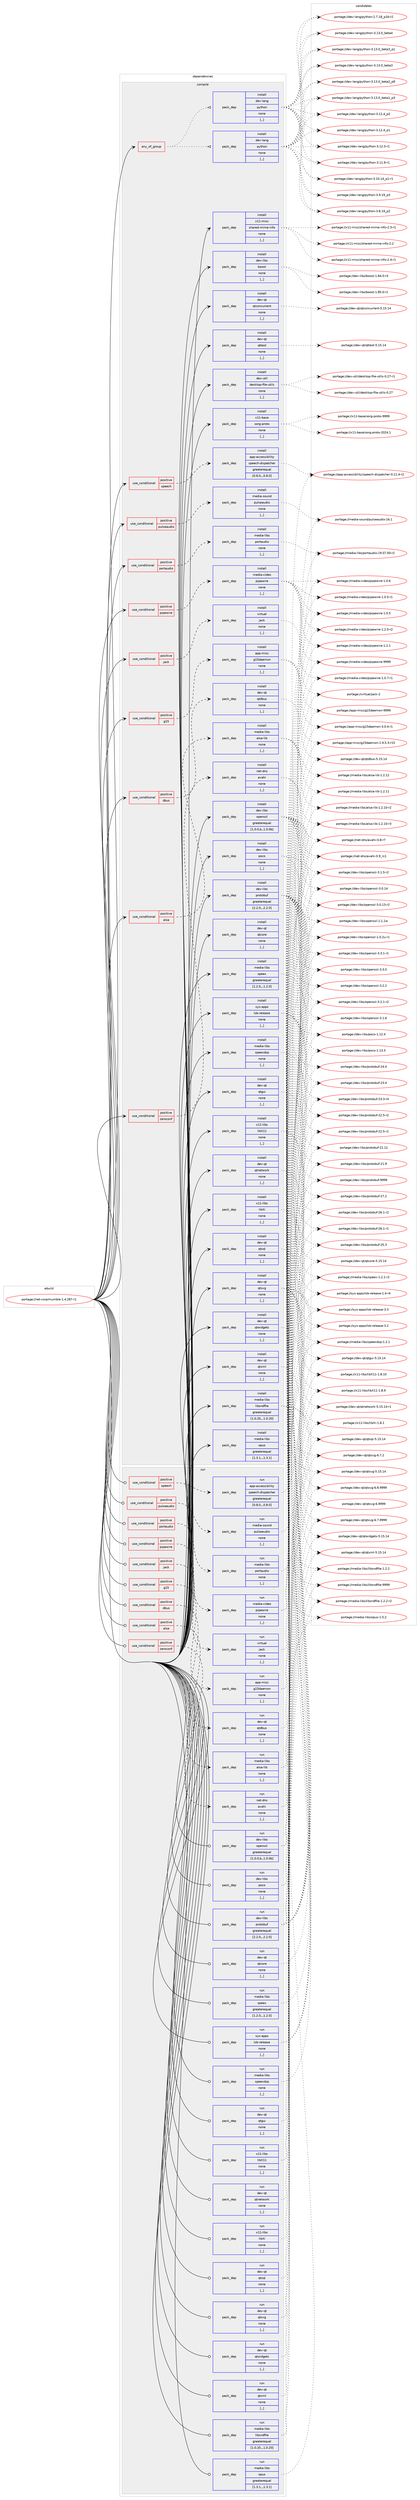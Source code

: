 digraph prolog {

# *************
# Graph options
# *************

newrank=true;
concentrate=true;
compound=true;
graph [rankdir=LR,fontname=Helvetica,fontsize=10,ranksep=1.5];#, ranksep=2.5, nodesep=0.2];
edge  [arrowhead=vee];
node  [fontname=Helvetica,fontsize=10];

# **********
# The ebuild
# **********

subgraph cluster_leftcol {
color=gray;
label=<<i>ebuild</i>>;
id [label="portage://net-voip/mumble-1.4.287-r1", color=red, width=4, href="../net-voip/mumble-1.4.287-r1.svg"];
}

# ****************
# The dependencies
# ****************

subgraph cluster_midcol {
color=gray;
label=<<i>dependencies</i>>;
subgraph cluster_compile {
fillcolor="#eeeeee";
style=filled;
label=<<i>compile</i>>;
subgraph any2571 {
dependency385131 [label=<<TABLE BORDER="0" CELLBORDER="1" CELLSPACING="0" CELLPADDING="4"><TR><TD CELLPADDING="10">any_of_group</TD></TR></TABLE>>, shape=none, color=red];subgraph pack280544 {
dependency385132 [label=<<TABLE BORDER="0" CELLBORDER="1" CELLSPACING="0" CELLPADDING="4" WIDTH="220"><TR><TD ROWSPAN="6" CELLPADDING="30">pack_dep</TD></TR><TR><TD WIDTH="110">install</TD></TR><TR><TD>dev-lang</TD></TR><TR><TD>python</TD></TR><TR><TD>none</TD></TR><TR><TD>[,,]</TD></TR></TABLE>>, shape=none, color=blue];
}
dependency385131:e -> dependency385132:w [weight=20,style="dotted",arrowhead="oinv"];
subgraph pack280545 {
dependency385133 [label=<<TABLE BORDER="0" CELLBORDER="1" CELLSPACING="0" CELLPADDING="4" WIDTH="220"><TR><TD ROWSPAN="6" CELLPADDING="30">pack_dep</TD></TR><TR><TD WIDTH="110">install</TD></TR><TR><TD>dev-lang</TD></TR><TR><TD>python</TD></TR><TR><TD>none</TD></TR><TR><TD>[,,]</TD></TR></TABLE>>, shape=none, color=blue];
}
dependency385131:e -> dependency385133:w [weight=20,style="dotted",arrowhead="oinv"];
}
id:e -> dependency385131:w [weight=20,style="solid",arrowhead="vee"];
subgraph cond101823 {
dependency385134 [label=<<TABLE BORDER="0" CELLBORDER="1" CELLSPACING="0" CELLPADDING="4"><TR><TD ROWSPAN="3" CELLPADDING="10">use_conditional</TD></TR><TR><TD>positive</TD></TR><TR><TD>alsa</TD></TR></TABLE>>, shape=none, color=red];
subgraph pack280546 {
dependency385135 [label=<<TABLE BORDER="0" CELLBORDER="1" CELLSPACING="0" CELLPADDING="4" WIDTH="220"><TR><TD ROWSPAN="6" CELLPADDING="30">pack_dep</TD></TR><TR><TD WIDTH="110">install</TD></TR><TR><TD>media-libs</TD></TR><TR><TD>alsa-lib</TD></TR><TR><TD>none</TD></TR><TR><TD>[,,]</TD></TR></TABLE>>, shape=none, color=blue];
}
dependency385134:e -> dependency385135:w [weight=20,style="dashed",arrowhead="vee"];
}
id:e -> dependency385134:w [weight=20,style="solid",arrowhead="vee"];
subgraph cond101824 {
dependency385136 [label=<<TABLE BORDER="0" CELLBORDER="1" CELLSPACING="0" CELLPADDING="4"><TR><TD ROWSPAN="3" CELLPADDING="10">use_conditional</TD></TR><TR><TD>positive</TD></TR><TR><TD>dbus</TD></TR></TABLE>>, shape=none, color=red];
subgraph pack280547 {
dependency385137 [label=<<TABLE BORDER="0" CELLBORDER="1" CELLSPACING="0" CELLPADDING="4" WIDTH="220"><TR><TD ROWSPAN="6" CELLPADDING="30">pack_dep</TD></TR><TR><TD WIDTH="110">install</TD></TR><TR><TD>dev-qt</TD></TR><TR><TD>qtdbus</TD></TR><TR><TD>none</TD></TR><TR><TD>[,,]</TD></TR></TABLE>>, shape=none, color=blue];
}
dependency385136:e -> dependency385137:w [weight=20,style="dashed",arrowhead="vee"];
}
id:e -> dependency385136:w [weight=20,style="solid",arrowhead="vee"];
subgraph cond101825 {
dependency385138 [label=<<TABLE BORDER="0" CELLBORDER="1" CELLSPACING="0" CELLPADDING="4"><TR><TD ROWSPAN="3" CELLPADDING="10">use_conditional</TD></TR><TR><TD>positive</TD></TR><TR><TD>g15</TD></TR></TABLE>>, shape=none, color=red];
subgraph pack280548 {
dependency385139 [label=<<TABLE BORDER="0" CELLBORDER="1" CELLSPACING="0" CELLPADDING="4" WIDTH="220"><TR><TD ROWSPAN="6" CELLPADDING="30">pack_dep</TD></TR><TR><TD WIDTH="110">install</TD></TR><TR><TD>app-misc</TD></TR><TR><TD>g15daemon</TD></TR><TR><TD>none</TD></TR><TR><TD>[,,]</TD></TR></TABLE>>, shape=none, color=blue];
}
dependency385138:e -> dependency385139:w [weight=20,style="dashed",arrowhead="vee"];
}
id:e -> dependency385138:w [weight=20,style="solid",arrowhead="vee"];
subgraph cond101826 {
dependency385140 [label=<<TABLE BORDER="0" CELLBORDER="1" CELLSPACING="0" CELLPADDING="4"><TR><TD ROWSPAN="3" CELLPADDING="10">use_conditional</TD></TR><TR><TD>positive</TD></TR><TR><TD>jack</TD></TR></TABLE>>, shape=none, color=red];
subgraph pack280549 {
dependency385141 [label=<<TABLE BORDER="0" CELLBORDER="1" CELLSPACING="0" CELLPADDING="4" WIDTH="220"><TR><TD ROWSPAN="6" CELLPADDING="30">pack_dep</TD></TR><TR><TD WIDTH="110">install</TD></TR><TR><TD>virtual</TD></TR><TR><TD>jack</TD></TR><TR><TD>none</TD></TR><TR><TD>[,,]</TD></TR></TABLE>>, shape=none, color=blue];
}
dependency385140:e -> dependency385141:w [weight=20,style="dashed",arrowhead="vee"];
}
id:e -> dependency385140:w [weight=20,style="solid",arrowhead="vee"];
subgraph cond101827 {
dependency385142 [label=<<TABLE BORDER="0" CELLBORDER="1" CELLSPACING="0" CELLPADDING="4"><TR><TD ROWSPAN="3" CELLPADDING="10">use_conditional</TD></TR><TR><TD>positive</TD></TR><TR><TD>pipewire</TD></TR></TABLE>>, shape=none, color=red];
subgraph pack280550 {
dependency385143 [label=<<TABLE BORDER="0" CELLBORDER="1" CELLSPACING="0" CELLPADDING="4" WIDTH="220"><TR><TD ROWSPAN="6" CELLPADDING="30">pack_dep</TD></TR><TR><TD WIDTH="110">install</TD></TR><TR><TD>media-video</TD></TR><TR><TD>pipewire</TD></TR><TR><TD>none</TD></TR><TR><TD>[,,]</TD></TR></TABLE>>, shape=none, color=blue];
}
dependency385142:e -> dependency385143:w [weight=20,style="dashed",arrowhead="vee"];
}
id:e -> dependency385142:w [weight=20,style="solid",arrowhead="vee"];
subgraph cond101828 {
dependency385144 [label=<<TABLE BORDER="0" CELLBORDER="1" CELLSPACING="0" CELLPADDING="4"><TR><TD ROWSPAN="3" CELLPADDING="10">use_conditional</TD></TR><TR><TD>positive</TD></TR><TR><TD>portaudio</TD></TR></TABLE>>, shape=none, color=red];
subgraph pack280551 {
dependency385145 [label=<<TABLE BORDER="0" CELLBORDER="1" CELLSPACING="0" CELLPADDING="4" WIDTH="220"><TR><TD ROWSPAN="6" CELLPADDING="30">pack_dep</TD></TR><TR><TD WIDTH="110">install</TD></TR><TR><TD>media-libs</TD></TR><TR><TD>portaudio</TD></TR><TR><TD>none</TD></TR><TR><TD>[,,]</TD></TR></TABLE>>, shape=none, color=blue];
}
dependency385144:e -> dependency385145:w [weight=20,style="dashed",arrowhead="vee"];
}
id:e -> dependency385144:w [weight=20,style="solid",arrowhead="vee"];
subgraph cond101829 {
dependency385146 [label=<<TABLE BORDER="0" CELLBORDER="1" CELLSPACING="0" CELLPADDING="4"><TR><TD ROWSPAN="3" CELLPADDING="10">use_conditional</TD></TR><TR><TD>positive</TD></TR><TR><TD>pulseaudio</TD></TR></TABLE>>, shape=none, color=red];
subgraph pack280552 {
dependency385147 [label=<<TABLE BORDER="0" CELLBORDER="1" CELLSPACING="0" CELLPADDING="4" WIDTH="220"><TR><TD ROWSPAN="6" CELLPADDING="30">pack_dep</TD></TR><TR><TD WIDTH="110">install</TD></TR><TR><TD>media-sound</TD></TR><TR><TD>pulseaudio</TD></TR><TR><TD>none</TD></TR><TR><TD>[,,]</TD></TR></TABLE>>, shape=none, color=blue];
}
dependency385146:e -> dependency385147:w [weight=20,style="dashed",arrowhead="vee"];
}
id:e -> dependency385146:w [weight=20,style="solid",arrowhead="vee"];
subgraph cond101830 {
dependency385148 [label=<<TABLE BORDER="0" CELLBORDER="1" CELLSPACING="0" CELLPADDING="4"><TR><TD ROWSPAN="3" CELLPADDING="10">use_conditional</TD></TR><TR><TD>positive</TD></TR><TR><TD>speech</TD></TR></TABLE>>, shape=none, color=red];
subgraph pack280553 {
dependency385149 [label=<<TABLE BORDER="0" CELLBORDER="1" CELLSPACING="0" CELLPADDING="4" WIDTH="220"><TR><TD ROWSPAN="6" CELLPADDING="30">pack_dep</TD></TR><TR><TD WIDTH="110">install</TD></TR><TR><TD>app-accessibility</TD></TR><TR><TD>speech-dispatcher</TD></TR><TR><TD>greaterequal</TD></TR><TR><TD>[0.8.0,,,0.8.0]</TD></TR></TABLE>>, shape=none, color=blue];
}
dependency385148:e -> dependency385149:w [weight=20,style="dashed",arrowhead="vee"];
}
id:e -> dependency385148:w [weight=20,style="solid",arrowhead="vee"];
subgraph cond101831 {
dependency385150 [label=<<TABLE BORDER="0" CELLBORDER="1" CELLSPACING="0" CELLPADDING="4"><TR><TD ROWSPAN="3" CELLPADDING="10">use_conditional</TD></TR><TR><TD>positive</TD></TR><TR><TD>zeroconf</TD></TR></TABLE>>, shape=none, color=red];
subgraph pack280554 {
dependency385151 [label=<<TABLE BORDER="0" CELLBORDER="1" CELLSPACING="0" CELLPADDING="4" WIDTH="220"><TR><TD ROWSPAN="6" CELLPADDING="30">pack_dep</TD></TR><TR><TD WIDTH="110">install</TD></TR><TR><TD>net-dns</TD></TR><TR><TD>avahi</TD></TR><TR><TD>none</TD></TR><TR><TD>[,,]</TD></TR></TABLE>>, shape=none, color=blue];
}
dependency385150:e -> dependency385151:w [weight=20,style="dashed",arrowhead="vee"];
}
id:e -> dependency385150:w [weight=20,style="solid",arrowhead="vee"];
subgraph pack280555 {
dependency385152 [label=<<TABLE BORDER="0" CELLBORDER="1" CELLSPACING="0" CELLPADDING="4" WIDTH="220"><TR><TD ROWSPAN="6" CELLPADDING="30">pack_dep</TD></TR><TR><TD WIDTH="110">install</TD></TR><TR><TD>dev-libs</TD></TR><TR><TD>boost</TD></TR><TR><TD>none</TD></TR><TR><TD>[,,]</TD></TR></TABLE>>, shape=none, color=blue];
}
id:e -> dependency385152:w [weight=20,style="solid",arrowhead="vee"];
subgraph pack280556 {
dependency385153 [label=<<TABLE BORDER="0" CELLBORDER="1" CELLSPACING="0" CELLPADDING="4" WIDTH="220"><TR><TD ROWSPAN="6" CELLPADDING="30">pack_dep</TD></TR><TR><TD WIDTH="110">install</TD></TR><TR><TD>dev-libs</TD></TR><TR><TD>openssl</TD></TR><TR><TD>greaterequal</TD></TR><TR><TD>[1.0.0,b,,1.0.0b]</TD></TR></TABLE>>, shape=none, color=blue];
}
id:e -> dependency385153:w [weight=20,style="solid",arrowhead="vee"];
subgraph pack280557 {
dependency385154 [label=<<TABLE BORDER="0" CELLBORDER="1" CELLSPACING="0" CELLPADDING="4" WIDTH="220"><TR><TD ROWSPAN="6" CELLPADDING="30">pack_dep</TD></TR><TR><TD WIDTH="110">install</TD></TR><TR><TD>dev-libs</TD></TR><TR><TD>poco</TD></TR><TR><TD>none</TD></TR><TR><TD>[,,]</TD></TR></TABLE>>, shape=none, color=blue];
}
id:e -> dependency385154:w [weight=20,style="solid",arrowhead="vee"];
subgraph pack280558 {
dependency385155 [label=<<TABLE BORDER="0" CELLBORDER="1" CELLSPACING="0" CELLPADDING="4" WIDTH="220"><TR><TD ROWSPAN="6" CELLPADDING="30">pack_dep</TD></TR><TR><TD WIDTH="110">install</TD></TR><TR><TD>dev-libs</TD></TR><TR><TD>protobuf</TD></TR><TR><TD>greaterequal</TD></TR><TR><TD>[2.2.0,,,2.2.0]</TD></TR></TABLE>>, shape=none, color=blue];
}
id:e -> dependency385155:w [weight=20,style="solid",arrowhead="vee"];
subgraph pack280559 {
dependency385156 [label=<<TABLE BORDER="0" CELLBORDER="1" CELLSPACING="0" CELLPADDING="4" WIDTH="220"><TR><TD ROWSPAN="6" CELLPADDING="30">pack_dep</TD></TR><TR><TD WIDTH="110">install</TD></TR><TR><TD>dev-qt</TD></TR><TR><TD>qtconcurrent</TD></TR><TR><TD>none</TD></TR><TR><TD>[,,]</TD></TR></TABLE>>, shape=none, color=blue];
}
id:e -> dependency385156:w [weight=20,style="solid",arrowhead="vee"];
subgraph pack280560 {
dependency385157 [label=<<TABLE BORDER="0" CELLBORDER="1" CELLSPACING="0" CELLPADDING="4" WIDTH="220"><TR><TD ROWSPAN="6" CELLPADDING="30">pack_dep</TD></TR><TR><TD WIDTH="110">install</TD></TR><TR><TD>dev-qt</TD></TR><TR><TD>qtcore</TD></TR><TR><TD>none</TD></TR><TR><TD>[,,]</TD></TR></TABLE>>, shape=none, color=blue];
}
id:e -> dependency385157:w [weight=20,style="solid",arrowhead="vee"];
subgraph pack280561 {
dependency385158 [label=<<TABLE BORDER="0" CELLBORDER="1" CELLSPACING="0" CELLPADDING="4" WIDTH="220"><TR><TD ROWSPAN="6" CELLPADDING="30">pack_dep</TD></TR><TR><TD WIDTH="110">install</TD></TR><TR><TD>dev-qt</TD></TR><TR><TD>qtgui</TD></TR><TR><TD>none</TD></TR><TR><TD>[,,]</TD></TR></TABLE>>, shape=none, color=blue];
}
id:e -> dependency385158:w [weight=20,style="solid",arrowhead="vee"];
subgraph pack280562 {
dependency385159 [label=<<TABLE BORDER="0" CELLBORDER="1" CELLSPACING="0" CELLPADDING="4" WIDTH="220"><TR><TD ROWSPAN="6" CELLPADDING="30">pack_dep</TD></TR><TR><TD WIDTH="110">install</TD></TR><TR><TD>dev-qt</TD></TR><TR><TD>qtnetwork</TD></TR><TR><TD>none</TD></TR><TR><TD>[,,]</TD></TR></TABLE>>, shape=none, color=blue];
}
id:e -> dependency385159:w [weight=20,style="solid",arrowhead="vee"];
subgraph pack280563 {
dependency385160 [label=<<TABLE BORDER="0" CELLBORDER="1" CELLSPACING="0" CELLPADDING="4" WIDTH="220"><TR><TD ROWSPAN="6" CELLPADDING="30">pack_dep</TD></TR><TR><TD WIDTH="110">install</TD></TR><TR><TD>dev-qt</TD></TR><TR><TD>qtsql</TD></TR><TR><TD>none</TD></TR><TR><TD>[,,]</TD></TR></TABLE>>, shape=none, color=blue];
}
id:e -> dependency385160:w [weight=20,style="solid",arrowhead="vee"];
subgraph pack280564 {
dependency385161 [label=<<TABLE BORDER="0" CELLBORDER="1" CELLSPACING="0" CELLPADDING="4" WIDTH="220"><TR><TD ROWSPAN="6" CELLPADDING="30">pack_dep</TD></TR><TR><TD WIDTH="110">install</TD></TR><TR><TD>dev-qt</TD></TR><TR><TD>qtsvg</TD></TR><TR><TD>none</TD></TR><TR><TD>[,,]</TD></TR></TABLE>>, shape=none, color=blue];
}
id:e -> dependency385161:w [weight=20,style="solid",arrowhead="vee"];
subgraph pack280565 {
dependency385162 [label=<<TABLE BORDER="0" CELLBORDER="1" CELLSPACING="0" CELLPADDING="4" WIDTH="220"><TR><TD ROWSPAN="6" CELLPADDING="30">pack_dep</TD></TR><TR><TD WIDTH="110">install</TD></TR><TR><TD>dev-qt</TD></TR><TR><TD>qttest</TD></TR><TR><TD>none</TD></TR><TR><TD>[,,]</TD></TR></TABLE>>, shape=none, color=blue];
}
id:e -> dependency385162:w [weight=20,style="solid",arrowhead="vee"];
subgraph pack280566 {
dependency385163 [label=<<TABLE BORDER="0" CELLBORDER="1" CELLSPACING="0" CELLPADDING="4" WIDTH="220"><TR><TD ROWSPAN="6" CELLPADDING="30">pack_dep</TD></TR><TR><TD WIDTH="110">install</TD></TR><TR><TD>dev-qt</TD></TR><TR><TD>qtwidgets</TD></TR><TR><TD>none</TD></TR><TR><TD>[,,]</TD></TR></TABLE>>, shape=none, color=blue];
}
id:e -> dependency385163:w [weight=20,style="solid",arrowhead="vee"];
subgraph pack280567 {
dependency385164 [label=<<TABLE BORDER="0" CELLBORDER="1" CELLSPACING="0" CELLPADDING="4" WIDTH="220"><TR><TD ROWSPAN="6" CELLPADDING="30">pack_dep</TD></TR><TR><TD WIDTH="110">install</TD></TR><TR><TD>dev-qt</TD></TR><TR><TD>qtxml</TD></TR><TR><TD>none</TD></TR><TR><TD>[,,]</TD></TR></TABLE>>, shape=none, color=blue];
}
id:e -> dependency385164:w [weight=20,style="solid",arrowhead="vee"];
subgraph pack280568 {
dependency385165 [label=<<TABLE BORDER="0" CELLBORDER="1" CELLSPACING="0" CELLPADDING="4" WIDTH="220"><TR><TD ROWSPAN="6" CELLPADDING="30">pack_dep</TD></TR><TR><TD WIDTH="110">install</TD></TR><TR><TD>dev-util</TD></TR><TR><TD>desktop-file-utils</TD></TR><TR><TD>none</TD></TR><TR><TD>[,,]</TD></TR></TABLE>>, shape=none, color=blue];
}
id:e -> dependency385165:w [weight=20,style="solid",arrowhead="vee"];
subgraph pack280569 {
dependency385166 [label=<<TABLE BORDER="0" CELLBORDER="1" CELLSPACING="0" CELLPADDING="4" WIDTH="220"><TR><TD ROWSPAN="6" CELLPADDING="30">pack_dep</TD></TR><TR><TD WIDTH="110">install</TD></TR><TR><TD>media-libs</TD></TR><TR><TD>libsndfile</TD></TR><TR><TD>greaterequal</TD></TR><TR><TD>[1.0.20,,,1.0.20]</TD></TR></TABLE>>, shape=none, color=blue];
}
id:e -> dependency385166:w [weight=20,style="solid",arrowhead="vee"];
subgraph pack280570 {
dependency385167 [label=<<TABLE BORDER="0" CELLBORDER="1" CELLSPACING="0" CELLPADDING="4" WIDTH="220"><TR><TD ROWSPAN="6" CELLPADDING="30">pack_dep</TD></TR><TR><TD WIDTH="110">install</TD></TR><TR><TD>media-libs</TD></TR><TR><TD>opus</TD></TR><TR><TD>greaterequal</TD></TR><TR><TD>[1.3.1,,,1.3.1]</TD></TR></TABLE>>, shape=none, color=blue];
}
id:e -> dependency385167:w [weight=20,style="solid",arrowhead="vee"];
subgraph pack280571 {
dependency385168 [label=<<TABLE BORDER="0" CELLBORDER="1" CELLSPACING="0" CELLPADDING="4" WIDTH="220"><TR><TD ROWSPAN="6" CELLPADDING="30">pack_dep</TD></TR><TR><TD WIDTH="110">install</TD></TR><TR><TD>media-libs</TD></TR><TR><TD>speex</TD></TR><TR><TD>greaterequal</TD></TR><TR><TD>[1.2.0,,,1.2.0]</TD></TR></TABLE>>, shape=none, color=blue];
}
id:e -> dependency385168:w [weight=20,style="solid",arrowhead="vee"];
subgraph pack280572 {
dependency385169 [label=<<TABLE BORDER="0" CELLBORDER="1" CELLSPACING="0" CELLPADDING="4" WIDTH="220"><TR><TD ROWSPAN="6" CELLPADDING="30">pack_dep</TD></TR><TR><TD WIDTH="110">install</TD></TR><TR><TD>media-libs</TD></TR><TR><TD>speexdsp</TD></TR><TR><TD>none</TD></TR><TR><TD>[,,]</TD></TR></TABLE>>, shape=none, color=blue];
}
id:e -> dependency385169:w [weight=20,style="solid",arrowhead="vee"];
subgraph pack280573 {
dependency385170 [label=<<TABLE BORDER="0" CELLBORDER="1" CELLSPACING="0" CELLPADDING="4" WIDTH="220"><TR><TD ROWSPAN="6" CELLPADDING="30">pack_dep</TD></TR><TR><TD WIDTH="110">install</TD></TR><TR><TD>sys-apps</TD></TR><TR><TD>lsb-release</TD></TR><TR><TD>none</TD></TR><TR><TD>[,,]</TD></TR></TABLE>>, shape=none, color=blue];
}
id:e -> dependency385170:w [weight=20,style="solid",arrowhead="vee"];
subgraph pack280574 {
dependency385171 [label=<<TABLE BORDER="0" CELLBORDER="1" CELLSPACING="0" CELLPADDING="4" WIDTH="220"><TR><TD ROWSPAN="6" CELLPADDING="30">pack_dep</TD></TR><TR><TD WIDTH="110">install</TD></TR><TR><TD>x11-base</TD></TR><TR><TD>xorg-proto</TD></TR><TR><TD>none</TD></TR><TR><TD>[,,]</TD></TR></TABLE>>, shape=none, color=blue];
}
id:e -> dependency385171:w [weight=20,style="solid",arrowhead="vee"];
subgraph pack280575 {
dependency385172 [label=<<TABLE BORDER="0" CELLBORDER="1" CELLSPACING="0" CELLPADDING="4" WIDTH="220"><TR><TD ROWSPAN="6" CELLPADDING="30">pack_dep</TD></TR><TR><TD WIDTH="110">install</TD></TR><TR><TD>x11-libs</TD></TR><TR><TD>libX11</TD></TR><TR><TD>none</TD></TR><TR><TD>[,,]</TD></TR></TABLE>>, shape=none, color=blue];
}
id:e -> dependency385172:w [weight=20,style="solid",arrowhead="vee"];
subgraph pack280576 {
dependency385173 [label=<<TABLE BORDER="0" CELLBORDER="1" CELLSPACING="0" CELLPADDING="4" WIDTH="220"><TR><TD ROWSPAN="6" CELLPADDING="30">pack_dep</TD></TR><TR><TD WIDTH="110">install</TD></TR><TR><TD>x11-libs</TD></TR><TR><TD>libXi</TD></TR><TR><TD>none</TD></TR><TR><TD>[,,]</TD></TR></TABLE>>, shape=none, color=blue];
}
id:e -> dependency385173:w [weight=20,style="solid",arrowhead="vee"];
subgraph pack280577 {
dependency385174 [label=<<TABLE BORDER="0" CELLBORDER="1" CELLSPACING="0" CELLPADDING="4" WIDTH="220"><TR><TD ROWSPAN="6" CELLPADDING="30">pack_dep</TD></TR><TR><TD WIDTH="110">install</TD></TR><TR><TD>x11-misc</TD></TR><TR><TD>shared-mime-info</TD></TR><TR><TD>none</TD></TR><TR><TD>[,,]</TD></TR></TABLE>>, shape=none, color=blue];
}
id:e -> dependency385174:w [weight=20,style="solid",arrowhead="vee"];
}
subgraph cluster_compileandrun {
fillcolor="#eeeeee";
style=filled;
label=<<i>compile and run</i>>;
}
subgraph cluster_run {
fillcolor="#eeeeee";
style=filled;
label=<<i>run</i>>;
subgraph cond101832 {
dependency385175 [label=<<TABLE BORDER="0" CELLBORDER="1" CELLSPACING="0" CELLPADDING="4"><TR><TD ROWSPAN="3" CELLPADDING="10">use_conditional</TD></TR><TR><TD>positive</TD></TR><TR><TD>alsa</TD></TR></TABLE>>, shape=none, color=red];
subgraph pack280578 {
dependency385176 [label=<<TABLE BORDER="0" CELLBORDER="1" CELLSPACING="0" CELLPADDING="4" WIDTH="220"><TR><TD ROWSPAN="6" CELLPADDING="30">pack_dep</TD></TR><TR><TD WIDTH="110">run</TD></TR><TR><TD>media-libs</TD></TR><TR><TD>alsa-lib</TD></TR><TR><TD>none</TD></TR><TR><TD>[,,]</TD></TR></TABLE>>, shape=none, color=blue];
}
dependency385175:e -> dependency385176:w [weight=20,style="dashed",arrowhead="vee"];
}
id:e -> dependency385175:w [weight=20,style="solid",arrowhead="odot"];
subgraph cond101833 {
dependency385177 [label=<<TABLE BORDER="0" CELLBORDER="1" CELLSPACING="0" CELLPADDING="4"><TR><TD ROWSPAN="3" CELLPADDING="10">use_conditional</TD></TR><TR><TD>positive</TD></TR><TR><TD>dbus</TD></TR></TABLE>>, shape=none, color=red];
subgraph pack280579 {
dependency385178 [label=<<TABLE BORDER="0" CELLBORDER="1" CELLSPACING="0" CELLPADDING="4" WIDTH="220"><TR><TD ROWSPAN="6" CELLPADDING="30">pack_dep</TD></TR><TR><TD WIDTH="110">run</TD></TR><TR><TD>dev-qt</TD></TR><TR><TD>qtdbus</TD></TR><TR><TD>none</TD></TR><TR><TD>[,,]</TD></TR></TABLE>>, shape=none, color=blue];
}
dependency385177:e -> dependency385178:w [weight=20,style="dashed",arrowhead="vee"];
}
id:e -> dependency385177:w [weight=20,style="solid",arrowhead="odot"];
subgraph cond101834 {
dependency385179 [label=<<TABLE BORDER="0" CELLBORDER="1" CELLSPACING="0" CELLPADDING="4"><TR><TD ROWSPAN="3" CELLPADDING="10">use_conditional</TD></TR><TR><TD>positive</TD></TR><TR><TD>g15</TD></TR></TABLE>>, shape=none, color=red];
subgraph pack280580 {
dependency385180 [label=<<TABLE BORDER="0" CELLBORDER="1" CELLSPACING="0" CELLPADDING="4" WIDTH="220"><TR><TD ROWSPAN="6" CELLPADDING="30">pack_dep</TD></TR><TR><TD WIDTH="110">run</TD></TR><TR><TD>app-misc</TD></TR><TR><TD>g15daemon</TD></TR><TR><TD>none</TD></TR><TR><TD>[,,]</TD></TR></TABLE>>, shape=none, color=blue];
}
dependency385179:e -> dependency385180:w [weight=20,style="dashed",arrowhead="vee"];
}
id:e -> dependency385179:w [weight=20,style="solid",arrowhead="odot"];
subgraph cond101835 {
dependency385181 [label=<<TABLE BORDER="0" CELLBORDER="1" CELLSPACING="0" CELLPADDING="4"><TR><TD ROWSPAN="3" CELLPADDING="10">use_conditional</TD></TR><TR><TD>positive</TD></TR><TR><TD>jack</TD></TR></TABLE>>, shape=none, color=red];
subgraph pack280581 {
dependency385182 [label=<<TABLE BORDER="0" CELLBORDER="1" CELLSPACING="0" CELLPADDING="4" WIDTH="220"><TR><TD ROWSPAN="6" CELLPADDING="30">pack_dep</TD></TR><TR><TD WIDTH="110">run</TD></TR><TR><TD>virtual</TD></TR><TR><TD>jack</TD></TR><TR><TD>none</TD></TR><TR><TD>[,,]</TD></TR></TABLE>>, shape=none, color=blue];
}
dependency385181:e -> dependency385182:w [weight=20,style="dashed",arrowhead="vee"];
}
id:e -> dependency385181:w [weight=20,style="solid",arrowhead="odot"];
subgraph cond101836 {
dependency385183 [label=<<TABLE BORDER="0" CELLBORDER="1" CELLSPACING="0" CELLPADDING="4"><TR><TD ROWSPAN="3" CELLPADDING="10">use_conditional</TD></TR><TR><TD>positive</TD></TR><TR><TD>pipewire</TD></TR></TABLE>>, shape=none, color=red];
subgraph pack280582 {
dependency385184 [label=<<TABLE BORDER="0" CELLBORDER="1" CELLSPACING="0" CELLPADDING="4" WIDTH="220"><TR><TD ROWSPAN="6" CELLPADDING="30">pack_dep</TD></TR><TR><TD WIDTH="110">run</TD></TR><TR><TD>media-video</TD></TR><TR><TD>pipewire</TD></TR><TR><TD>none</TD></TR><TR><TD>[,,]</TD></TR></TABLE>>, shape=none, color=blue];
}
dependency385183:e -> dependency385184:w [weight=20,style="dashed",arrowhead="vee"];
}
id:e -> dependency385183:w [weight=20,style="solid",arrowhead="odot"];
subgraph cond101837 {
dependency385185 [label=<<TABLE BORDER="0" CELLBORDER="1" CELLSPACING="0" CELLPADDING="4"><TR><TD ROWSPAN="3" CELLPADDING="10">use_conditional</TD></TR><TR><TD>positive</TD></TR><TR><TD>portaudio</TD></TR></TABLE>>, shape=none, color=red];
subgraph pack280583 {
dependency385186 [label=<<TABLE BORDER="0" CELLBORDER="1" CELLSPACING="0" CELLPADDING="4" WIDTH="220"><TR><TD ROWSPAN="6" CELLPADDING="30">pack_dep</TD></TR><TR><TD WIDTH="110">run</TD></TR><TR><TD>media-libs</TD></TR><TR><TD>portaudio</TD></TR><TR><TD>none</TD></TR><TR><TD>[,,]</TD></TR></TABLE>>, shape=none, color=blue];
}
dependency385185:e -> dependency385186:w [weight=20,style="dashed",arrowhead="vee"];
}
id:e -> dependency385185:w [weight=20,style="solid",arrowhead="odot"];
subgraph cond101838 {
dependency385187 [label=<<TABLE BORDER="0" CELLBORDER="1" CELLSPACING="0" CELLPADDING="4"><TR><TD ROWSPAN="3" CELLPADDING="10">use_conditional</TD></TR><TR><TD>positive</TD></TR><TR><TD>pulseaudio</TD></TR></TABLE>>, shape=none, color=red];
subgraph pack280584 {
dependency385188 [label=<<TABLE BORDER="0" CELLBORDER="1" CELLSPACING="0" CELLPADDING="4" WIDTH="220"><TR><TD ROWSPAN="6" CELLPADDING="30">pack_dep</TD></TR><TR><TD WIDTH="110">run</TD></TR><TR><TD>media-sound</TD></TR><TR><TD>pulseaudio</TD></TR><TR><TD>none</TD></TR><TR><TD>[,,]</TD></TR></TABLE>>, shape=none, color=blue];
}
dependency385187:e -> dependency385188:w [weight=20,style="dashed",arrowhead="vee"];
}
id:e -> dependency385187:w [weight=20,style="solid",arrowhead="odot"];
subgraph cond101839 {
dependency385189 [label=<<TABLE BORDER="0" CELLBORDER="1" CELLSPACING="0" CELLPADDING="4"><TR><TD ROWSPAN="3" CELLPADDING="10">use_conditional</TD></TR><TR><TD>positive</TD></TR><TR><TD>speech</TD></TR></TABLE>>, shape=none, color=red];
subgraph pack280585 {
dependency385190 [label=<<TABLE BORDER="0" CELLBORDER="1" CELLSPACING="0" CELLPADDING="4" WIDTH="220"><TR><TD ROWSPAN="6" CELLPADDING="30">pack_dep</TD></TR><TR><TD WIDTH="110">run</TD></TR><TR><TD>app-accessibility</TD></TR><TR><TD>speech-dispatcher</TD></TR><TR><TD>greaterequal</TD></TR><TR><TD>[0.8.0,,,0.8.0]</TD></TR></TABLE>>, shape=none, color=blue];
}
dependency385189:e -> dependency385190:w [weight=20,style="dashed",arrowhead="vee"];
}
id:e -> dependency385189:w [weight=20,style="solid",arrowhead="odot"];
subgraph cond101840 {
dependency385191 [label=<<TABLE BORDER="0" CELLBORDER="1" CELLSPACING="0" CELLPADDING="4"><TR><TD ROWSPAN="3" CELLPADDING="10">use_conditional</TD></TR><TR><TD>positive</TD></TR><TR><TD>zeroconf</TD></TR></TABLE>>, shape=none, color=red];
subgraph pack280586 {
dependency385192 [label=<<TABLE BORDER="0" CELLBORDER="1" CELLSPACING="0" CELLPADDING="4" WIDTH="220"><TR><TD ROWSPAN="6" CELLPADDING="30">pack_dep</TD></TR><TR><TD WIDTH="110">run</TD></TR><TR><TD>net-dns</TD></TR><TR><TD>avahi</TD></TR><TR><TD>none</TD></TR><TR><TD>[,,]</TD></TR></TABLE>>, shape=none, color=blue];
}
dependency385191:e -> dependency385192:w [weight=20,style="dashed",arrowhead="vee"];
}
id:e -> dependency385191:w [weight=20,style="solid",arrowhead="odot"];
subgraph pack280587 {
dependency385193 [label=<<TABLE BORDER="0" CELLBORDER="1" CELLSPACING="0" CELLPADDING="4" WIDTH="220"><TR><TD ROWSPAN="6" CELLPADDING="30">pack_dep</TD></TR><TR><TD WIDTH="110">run</TD></TR><TR><TD>dev-libs</TD></TR><TR><TD>openssl</TD></TR><TR><TD>greaterequal</TD></TR><TR><TD>[1.0.0,b,,1.0.0b]</TD></TR></TABLE>>, shape=none, color=blue];
}
id:e -> dependency385193:w [weight=20,style="solid",arrowhead="odot"];
subgraph pack280588 {
dependency385194 [label=<<TABLE BORDER="0" CELLBORDER="1" CELLSPACING="0" CELLPADDING="4" WIDTH="220"><TR><TD ROWSPAN="6" CELLPADDING="30">pack_dep</TD></TR><TR><TD WIDTH="110">run</TD></TR><TR><TD>dev-libs</TD></TR><TR><TD>poco</TD></TR><TR><TD>none</TD></TR><TR><TD>[,,]</TD></TR></TABLE>>, shape=none, color=blue];
}
id:e -> dependency385194:w [weight=20,style="solid",arrowhead="odot"];
subgraph pack280589 {
dependency385195 [label=<<TABLE BORDER="0" CELLBORDER="1" CELLSPACING="0" CELLPADDING="4" WIDTH="220"><TR><TD ROWSPAN="6" CELLPADDING="30">pack_dep</TD></TR><TR><TD WIDTH="110">run</TD></TR><TR><TD>dev-libs</TD></TR><TR><TD>protobuf</TD></TR><TR><TD>greaterequal</TD></TR><TR><TD>[2.2.0,,,2.2.0]</TD></TR></TABLE>>, shape=none, color=blue];
}
id:e -> dependency385195:w [weight=20,style="solid",arrowhead="odot"];
subgraph pack280590 {
dependency385196 [label=<<TABLE BORDER="0" CELLBORDER="1" CELLSPACING="0" CELLPADDING="4" WIDTH="220"><TR><TD ROWSPAN="6" CELLPADDING="30">pack_dep</TD></TR><TR><TD WIDTH="110">run</TD></TR><TR><TD>dev-qt</TD></TR><TR><TD>qtcore</TD></TR><TR><TD>none</TD></TR><TR><TD>[,,]</TD></TR></TABLE>>, shape=none, color=blue];
}
id:e -> dependency385196:w [weight=20,style="solid",arrowhead="odot"];
subgraph pack280591 {
dependency385197 [label=<<TABLE BORDER="0" CELLBORDER="1" CELLSPACING="0" CELLPADDING="4" WIDTH="220"><TR><TD ROWSPAN="6" CELLPADDING="30">pack_dep</TD></TR><TR><TD WIDTH="110">run</TD></TR><TR><TD>dev-qt</TD></TR><TR><TD>qtgui</TD></TR><TR><TD>none</TD></TR><TR><TD>[,,]</TD></TR></TABLE>>, shape=none, color=blue];
}
id:e -> dependency385197:w [weight=20,style="solid",arrowhead="odot"];
subgraph pack280592 {
dependency385198 [label=<<TABLE BORDER="0" CELLBORDER="1" CELLSPACING="0" CELLPADDING="4" WIDTH="220"><TR><TD ROWSPAN="6" CELLPADDING="30">pack_dep</TD></TR><TR><TD WIDTH="110">run</TD></TR><TR><TD>dev-qt</TD></TR><TR><TD>qtnetwork</TD></TR><TR><TD>none</TD></TR><TR><TD>[,,]</TD></TR></TABLE>>, shape=none, color=blue];
}
id:e -> dependency385198:w [weight=20,style="solid",arrowhead="odot"];
subgraph pack280593 {
dependency385199 [label=<<TABLE BORDER="0" CELLBORDER="1" CELLSPACING="0" CELLPADDING="4" WIDTH="220"><TR><TD ROWSPAN="6" CELLPADDING="30">pack_dep</TD></TR><TR><TD WIDTH="110">run</TD></TR><TR><TD>dev-qt</TD></TR><TR><TD>qtsql</TD></TR><TR><TD>none</TD></TR><TR><TD>[,,]</TD></TR></TABLE>>, shape=none, color=blue];
}
id:e -> dependency385199:w [weight=20,style="solid",arrowhead="odot"];
subgraph pack280594 {
dependency385200 [label=<<TABLE BORDER="0" CELLBORDER="1" CELLSPACING="0" CELLPADDING="4" WIDTH="220"><TR><TD ROWSPAN="6" CELLPADDING="30">pack_dep</TD></TR><TR><TD WIDTH="110">run</TD></TR><TR><TD>dev-qt</TD></TR><TR><TD>qtsvg</TD></TR><TR><TD>none</TD></TR><TR><TD>[,,]</TD></TR></TABLE>>, shape=none, color=blue];
}
id:e -> dependency385200:w [weight=20,style="solid",arrowhead="odot"];
subgraph pack280595 {
dependency385201 [label=<<TABLE BORDER="0" CELLBORDER="1" CELLSPACING="0" CELLPADDING="4" WIDTH="220"><TR><TD ROWSPAN="6" CELLPADDING="30">pack_dep</TD></TR><TR><TD WIDTH="110">run</TD></TR><TR><TD>dev-qt</TD></TR><TR><TD>qtwidgets</TD></TR><TR><TD>none</TD></TR><TR><TD>[,,]</TD></TR></TABLE>>, shape=none, color=blue];
}
id:e -> dependency385201:w [weight=20,style="solid",arrowhead="odot"];
subgraph pack280596 {
dependency385202 [label=<<TABLE BORDER="0" CELLBORDER="1" CELLSPACING="0" CELLPADDING="4" WIDTH="220"><TR><TD ROWSPAN="6" CELLPADDING="30">pack_dep</TD></TR><TR><TD WIDTH="110">run</TD></TR><TR><TD>dev-qt</TD></TR><TR><TD>qtxml</TD></TR><TR><TD>none</TD></TR><TR><TD>[,,]</TD></TR></TABLE>>, shape=none, color=blue];
}
id:e -> dependency385202:w [weight=20,style="solid",arrowhead="odot"];
subgraph pack280597 {
dependency385203 [label=<<TABLE BORDER="0" CELLBORDER="1" CELLSPACING="0" CELLPADDING="4" WIDTH="220"><TR><TD ROWSPAN="6" CELLPADDING="30">pack_dep</TD></TR><TR><TD WIDTH="110">run</TD></TR><TR><TD>media-libs</TD></TR><TR><TD>libsndfile</TD></TR><TR><TD>greaterequal</TD></TR><TR><TD>[1.0.20,,,1.0.20]</TD></TR></TABLE>>, shape=none, color=blue];
}
id:e -> dependency385203:w [weight=20,style="solid",arrowhead="odot"];
subgraph pack280598 {
dependency385204 [label=<<TABLE BORDER="0" CELLBORDER="1" CELLSPACING="0" CELLPADDING="4" WIDTH="220"><TR><TD ROWSPAN="6" CELLPADDING="30">pack_dep</TD></TR><TR><TD WIDTH="110">run</TD></TR><TR><TD>media-libs</TD></TR><TR><TD>opus</TD></TR><TR><TD>greaterequal</TD></TR><TR><TD>[1.3.1,,,1.3.1]</TD></TR></TABLE>>, shape=none, color=blue];
}
id:e -> dependency385204:w [weight=20,style="solid",arrowhead="odot"];
subgraph pack280599 {
dependency385205 [label=<<TABLE BORDER="0" CELLBORDER="1" CELLSPACING="0" CELLPADDING="4" WIDTH="220"><TR><TD ROWSPAN="6" CELLPADDING="30">pack_dep</TD></TR><TR><TD WIDTH="110">run</TD></TR><TR><TD>media-libs</TD></TR><TR><TD>speex</TD></TR><TR><TD>greaterequal</TD></TR><TR><TD>[1.2.0,,,1.2.0]</TD></TR></TABLE>>, shape=none, color=blue];
}
id:e -> dependency385205:w [weight=20,style="solid",arrowhead="odot"];
subgraph pack280600 {
dependency385206 [label=<<TABLE BORDER="0" CELLBORDER="1" CELLSPACING="0" CELLPADDING="4" WIDTH="220"><TR><TD ROWSPAN="6" CELLPADDING="30">pack_dep</TD></TR><TR><TD WIDTH="110">run</TD></TR><TR><TD>media-libs</TD></TR><TR><TD>speexdsp</TD></TR><TR><TD>none</TD></TR><TR><TD>[,,]</TD></TR></TABLE>>, shape=none, color=blue];
}
id:e -> dependency385206:w [weight=20,style="solid",arrowhead="odot"];
subgraph pack280601 {
dependency385207 [label=<<TABLE BORDER="0" CELLBORDER="1" CELLSPACING="0" CELLPADDING="4" WIDTH="220"><TR><TD ROWSPAN="6" CELLPADDING="30">pack_dep</TD></TR><TR><TD WIDTH="110">run</TD></TR><TR><TD>sys-apps</TD></TR><TR><TD>lsb-release</TD></TR><TR><TD>none</TD></TR><TR><TD>[,,]</TD></TR></TABLE>>, shape=none, color=blue];
}
id:e -> dependency385207:w [weight=20,style="solid",arrowhead="odot"];
subgraph pack280602 {
dependency385208 [label=<<TABLE BORDER="0" CELLBORDER="1" CELLSPACING="0" CELLPADDING="4" WIDTH="220"><TR><TD ROWSPAN="6" CELLPADDING="30">pack_dep</TD></TR><TR><TD WIDTH="110">run</TD></TR><TR><TD>x11-libs</TD></TR><TR><TD>libX11</TD></TR><TR><TD>none</TD></TR><TR><TD>[,,]</TD></TR></TABLE>>, shape=none, color=blue];
}
id:e -> dependency385208:w [weight=20,style="solid",arrowhead="odot"];
subgraph pack280603 {
dependency385209 [label=<<TABLE BORDER="0" CELLBORDER="1" CELLSPACING="0" CELLPADDING="4" WIDTH="220"><TR><TD ROWSPAN="6" CELLPADDING="30">pack_dep</TD></TR><TR><TD WIDTH="110">run</TD></TR><TR><TD>x11-libs</TD></TR><TR><TD>libXi</TD></TR><TR><TD>none</TD></TR><TR><TD>[,,]</TD></TR></TABLE>>, shape=none, color=blue];
}
id:e -> dependency385209:w [weight=20,style="solid",arrowhead="odot"];
}
}

# **************
# The candidates
# **************

subgraph cluster_choices {
rank=same;
color=gray;
label=<<i>candidates</i>>;

subgraph choice280544 {
color=black;
nodesep=1;
choice1001011184510897110103471121211161041111104551464951464895981011169752 [label="portage://dev-lang/python-3.13.0_beta4", color=red, width=4,href="../dev-lang/python-3.13.0_beta4.svg"];
choice10010111845108971101034711212111610411111045514649514648959810111697519511249 [label="portage://dev-lang/python-3.13.0_beta3_p1", color=red, width=4,href="../dev-lang/python-3.13.0_beta3_p1.svg"];
choice1001011184510897110103471121211161041111104551464951464895981011169751 [label="portage://dev-lang/python-3.13.0_beta3", color=red, width=4,href="../dev-lang/python-3.13.0_beta3.svg"];
choice10010111845108971101034711212111610411111045514649514648959810111697509511257 [label="portage://dev-lang/python-3.13.0_beta2_p9", color=red, width=4,href="../dev-lang/python-3.13.0_beta2_p9.svg"];
choice10010111845108971101034711212111610411111045514649514648959810111697499511251 [label="portage://dev-lang/python-3.13.0_beta1_p3", color=red, width=4,href="../dev-lang/python-3.13.0_beta1_p3.svg"];
choice100101118451089711010347112121116104111110455146495046529511250 [label="portage://dev-lang/python-3.12.4_p2", color=red, width=4,href="../dev-lang/python-3.12.4_p2.svg"];
choice100101118451089711010347112121116104111110455146495046529511249 [label="portage://dev-lang/python-3.12.4_p1", color=red, width=4,href="../dev-lang/python-3.12.4_p1.svg"];
choice100101118451089711010347112121116104111110455146495046514511449 [label="portage://dev-lang/python-3.12.3-r1", color=red, width=4,href="../dev-lang/python-3.12.3-r1.svg"];
choice100101118451089711010347112121116104111110455146494946574511449 [label="portage://dev-lang/python-3.11.9-r1", color=red, width=4,href="../dev-lang/python-3.11.9-r1.svg"];
choice100101118451089711010347112121116104111110455146494846495295112494511449 [label="portage://dev-lang/python-3.10.14_p1-r1", color=red, width=4,href="../dev-lang/python-3.10.14_p1-r1.svg"];
choice100101118451089711010347112121116104111110455146574649579511251 [label="portage://dev-lang/python-3.9.19_p3", color=red, width=4,href="../dev-lang/python-3.9.19_p3.svg"];
choice100101118451089711010347112121116104111110455146564649579511250 [label="portage://dev-lang/python-3.8.19_p2", color=red, width=4,href="../dev-lang/python-3.8.19_p2.svg"];
choice100101118451089711010347112121116104111110455046554649569511249544511450 [label="portage://dev-lang/python-2.7.18_p16-r2", color=red, width=4,href="../dev-lang/python-2.7.18_p16-r2.svg"];
dependency385132:e -> choice1001011184510897110103471121211161041111104551464951464895981011169752:w [style=dotted,weight="100"];
dependency385132:e -> choice10010111845108971101034711212111610411111045514649514648959810111697519511249:w [style=dotted,weight="100"];
dependency385132:e -> choice1001011184510897110103471121211161041111104551464951464895981011169751:w [style=dotted,weight="100"];
dependency385132:e -> choice10010111845108971101034711212111610411111045514649514648959810111697509511257:w [style=dotted,weight="100"];
dependency385132:e -> choice10010111845108971101034711212111610411111045514649514648959810111697499511251:w [style=dotted,weight="100"];
dependency385132:e -> choice100101118451089711010347112121116104111110455146495046529511250:w [style=dotted,weight="100"];
dependency385132:e -> choice100101118451089711010347112121116104111110455146495046529511249:w [style=dotted,weight="100"];
dependency385132:e -> choice100101118451089711010347112121116104111110455146495046514511449:w [style=dotted,weight="100"];
dependency385132:e -> choice100101118451089711010347112121116104111110455146494946574511449:w [style=dotted,weight="100"];
dependency385132:e -> choice100101118451089711010347112121116104111110455146494846495295112494511449:w [style=dotted,weight="100"];
dependency385132:e -> choice100101118451089711010347112121116104111110455146574649579511251:w [style=dotted,weight="100"];
dependency385132:e -> choice100101118451089711010347112121116104111110455146564649579511250:w [style=dotted,weight="100"];
dependency385132:e -> choice100101118451089711010347112121116104111110455046554649569511249544511450:w [style=dotted,weight="100"];
}
subgraph choice280545 {
color=black;
nodesep=1;
choice1001011184510897110103471121211161041111104551464951464895981011169752 [label="portage://dev-lang/python-3.13.0_beta4", color=red, width=4,href="../dev-lang/python-3.13.0_beta4.svg"];
choice10010111845108971101034711212111610411111045514649514648959810111697519511249 [label="portage://dev-lang/python-3.13.0_beta3_p1", color=red, width=4,href="../dev-lang/python-3.13.0_beta3_p1.svg"];
choice1001011184510897110103471121211161041111104551464951464895981011169751 [label="portage://dev-lang/python-3.13.0_beta3", color=red, width=4,href="../dev-lang/python-3.13.0_beta3.svg"];
choice10010111845108971101034711212111610411111045514649514648959810111697509511257 [label="portage://dev-lang/python-3.13.0_beta2_p9", color=red, width=4,href="../dev-lang/python-3.13.0_beta2_p9.svg"];
choice10010111845108971101034711212111610411111045514649514648959810111697499511251 [label="portage://dev-lang/python-3.13.0_beta1_p3", color=red, width=4,href="../dev-lang/python-3.13.0_beta1_p3.svg"];
choice100101118451089711010347112121116104111110455146495046529511250 [label="portage://dev-lang/python-3.12.4_p2", color=red, width=4,href="../dev-lang/python-3.12.4_p2.svg"];
choice100101118451089711010347112121116104111110455146495046529511249 [label="portage://dev-lang/python-3.12.4_p1", color=red, width=4,href="../dev-lang/python-3.12.4_p1.svg"];
choice100101118451089711010347112121116104111110455146495046514511449 [label="portage://dev-lang/python-3.12.3-r1", color=red, width=4,href="../dev-lang/python-3.12.3-r1.svg"];
choice100101118451089711010347112121116104111110455146494946574511449 [label="portage://dev-lang/python-3.11.9-r1", color=red, width=4,href="../dev-lang/python-3.11.9-r1.svg"];
choice100101118451089711010347112121116104111110455146494846495295112494511449 [label="portage://dev-lang/python-3.10.14_p1-r1", color=red, width=4,href="../dev-lang/python-3.10.14_p1-r1.svg"];
choice100101118451089711010347112121116104111110455146574649579511251 [label="portage://dev-lang/python-3.9.19_p3", color=red, width=4,href="../dev-lang/python-3.9.19_p3.svg"];
choice100101118451089711010347112121116104111110455146564649579511250 [label="portage://dev-lang/python-3.8.19_p2", color=red, width=4,href="../dev-lang/python-3.8.19_p2.svg"];
choice100101118451089711010347112121116104111110455046554649569511249544511450 [label="portage://dev-lang/python-2.7.18_p16-r2", color=red, width=4,href="../dev-lang/python-2.7.18_p16-r2.svg"];
dependency385133:e -> choice1001011184510897110103471121211161041111104551464951464895981011169752:w [style=dotted,weight="100"];
dependency385133:e -> choice10010111845108971101034711212111610411111045514649514648959810111697519511249:w [style=dotted,weight="100"];
dependency385133:e -> choice1001011184510897110103471121211161041111104551464951464895981011169751:w [style=dotted,weight="100"];
dependency385133:e -> choice10010111845108971101034711212111610411111045514649514648959810111697509511257:w [style=dotted,weight="100"];
dependency385133:e -> choice10010111845108971101034711212111610411111045514649514648959810111697499511251:w [style=dotted,weight="100"];
dependency385133:e -> choice100101118451089711010347112121116104111110455146495046529511250:w [style=dotted,weight="100"];
dependency385133:e -> choice100101118451089711010347112121116104111110455146495046529511249:w [style=dotted,weight="100"];
dependency385133:e -> choice100101118451089711010347112121116104111110455146495046514511449:w [style=dotted,weight="100"];
dependency385133:e -> choice100101118451089711010347112121116104111110455146494946574511449:w [style=dotted,weight="100"];
dependency385133:e -> choice100101118451089711010347112121116104111110455146494846495295112494511449:w [style=dotted,weight="100"];
dependency385133:e -> choice100101118451089711010347112121116104111110455146574649579511251:w [style=dotted,weight="100"];
dependency385133:e -> choice100101118451089711010347112121116104111110455146564649579511250:w [style=dotted,weight="100"];
dependency385133:e -> choice100101118451089711010347112121116104111110455046554649569511249544511450:w [style=dotted,weight="100"];
}
subgraph choice280546 {
color=black;
nodesep=1;
choice109101100105974510810598115479710811597451081059845494650464950 [label="portage://media-libs/alsa-lib-1.2.12", color=red, width=4,href="../media-libs/alsa-lib-1.2.12.svg"];
choice109101100105974510810598115479710811597451081059845494650464949 [label="portage://media-libs/alsa-lib-1.2.11", color=red, width=4,href="../media-libs/alsa-lib-1.2.11.svg"];
choice1091011001059745108105981154797108115974510810598454946504649484511451 [label="portage://media-libs/alsa-lib-1.2.10-r3", color=red, width=4,href="../media-libs/alsa-lib-1.2.10-r3.svg"];
choice1091011001059745108105981154797108115974510810598454946504649484511450 [label="portage://media-libs/alsa-lib-1.2.10-r2", color=red, width=4,href="../media-libs/alsa-lib-1.2.10-r2.svg"];
dependency385135:e -> choice109101100105974510810598115479710811597451081059845494650464950:w [style=dotted,weight="100"];
dependency385135:e -> choice109101100105974510810598115479710811597451081059845494650464949:w [style=dotted,weight="100"];
dependency385135:e -> choice1091011001059745108105981154797108115974510810598454946504649484511451:w [style=dotted,weight="100"];
dependency385135:e -> choice1091011001059745108105981154797108115974510810598454946504649484511450:w [style=dotted,weight="100"];
}
subgraph choice280547 {
color=black;
nodesep=1;
choice1001011184511311647113116100981171154553464953464952 [label="portage://dev-qt/qtdbus-5.15.14", color=red, width=4,href="../dev-qt/qtdbus-5.15.14.svg"];
dependency385137:e -> choice1001011184511311647113116100981171154553464953464952:w [style=dotted,weight="100"];
}
subgraph choice280548 {
color=black;
nodesep=1;
choice971121124510910511599471034953100971011091111104557575757 [label="portage://app-misc/g15daemon-9999", color=red, width=4,href="../app-misc/g15daemon-9999.svg"];
choice971121124510910511599471034953100971011091111104551464846524511449 [label="portage://app-misc/g15daemon-3.0.4-r1", color=red, width=4,href="../app-misc/g15daemon-3.0.4-r1.svg"];
choice971121124510910511599471034953100971011091111104549465746534651451144953 [label="portage://app-misc/g15daemon-1.9.5.3-r15", color=red, width=4,href="../app-misc/g15daemon-1.9.5.3-r15.svg"];
dependency385139:e -> choice971121124510910511599471034953100971011091111104557575757:w [style=dotted,weight="100"];
dependency385139:e -> choice971121124510910511599471034953100971011091111104551464846524511449:w [style=dotted,weight="100"];
dependency385139:e -> choice971121124510910511599471034953100971011091111104549465746534651451144953:w [style=dotted,weight="100"];
}
subgraph choice280549 {
color=black;
nodesep=1;
choice118105114116117971084710697991074550 [label="portage://virtual/jack-2", color=red, width=4,href="../virtual/jack-2.svg"];
dependency385141:e -> choice118105114116117971084710697991074550:w [style=dotted,weight="100"];
}
subgraph choice280550 {
color=black;
nodesep=1;
choice1091011001059745118105100101111471121051121011191051141014557575757 [label="portage://media-video/pipewire-9999", color=red, width=4,href="../media-video/pipewire-9999.svg"];
choice109101100105974511810510010111147112105112101119105114101454946504649 [label="portage://media-video/pipewire-1.2.1", color=red, width=4,href="../media-video/pipewire-1.2.1.svg"];
choice1091011001059745118105100101111471121051121011191051141014549465046484511450 [label="portage://media-video/pipewire-1.2.0-r2", color=red, width=4,href="../media-video/pipewire-1.2.0-r2.svg"];
choice1091011001059745118105100101111471121051121011191051141014549464846554511449 [label="portage://media-video/pipewire-1.0.7-r1", color=red, width=4,href="../media-video/pipewire-1.0.7-r1.svg"];
choice109101100105974511810510010111147112105112101119105114101454946484654 [label="portage://media-video/pipewire-1.0.6", color=red, width=4,href="../media-video/pipewire-1.0.6.svg"];
choice1091011001059745118105100101111471121051121011191051141014549464846534511449 [label="portage://media-video/pipewire-1.0.5-r1", color=red, width=4,href="../media-video/pipewire-1.0.5-r1.svg"];
choice109101100105974511810510010111147112105112101119105114101454946484653 [label="portage://media-video/pipewire-1.0.5", color=red, width=4,href="../media-video/pipewire-1.0.5.svg"];
dependency385143:e -> choice1091011001059745118105100101111471121051121011191051141014557575757:w [style=dotted,weight="100"];
dependency385143:e -> choice109101100105974511810510010111147112105112101119105114101454946504649:w [style=dotted,weight="100"];
dependency385143:e -> choice1091011001059745118105100101111471121051121011191051141014549465046484511450:w [style=dotted,weight="100"];
dependency385143:e -> choice1091011001059745118105100101111471121051121011191051141014549464846554511449:w [style=dotted,weight="100"];
dependency385143:e -> choice109101100105974511810510010111147112105112101119105114101454946484654:w [style=dotted,weight="100"];
dependency385143:e -> choice1091011001059745118105100101111471121051121011191051141014549464846534511449:w [style=dotted,weight="100"];
dependency385143:e -> choice109101100105974511810510010111147112105112101119105114101454946484653:w [style=dotted,weight="100"];
}
subgraph choice280551 {
color=black;
nodesep=1;
choice10910110010597451081059811547112111114116971171001051114549574648554648484511450 [label="portage://media-libs/portaudio-19.07.00-r2", color=red, width=4,href="../media-libs/portaudio-19.07.00-r2.svg"];
dependency385145:e -> choice10910110010597451081059811547112111114116971171001051114549574648554648484511450:w [style=dotted,weight="100"];
}
subgraph choice280552 {
color=black;
nodesep=1;
choice109101100105974511511111711010047112117108115101971171001051114549544649 [label="portage://media-sound/pulseaudio-16.1", color=red, width=4,href="../media-sound/pulseaudio-16.1.svg"];
dependency385147:e -> choice109101100105974511511111711010047112117108115101971171001051114549544649:w [style=dotted,weight="100"];
}
subgraph choice280553 {
color=black;
nodesep=1;
choice9711211245979999101115115105981051081051161214711511210110199104451001051151129711699104101114454846494946524511450 [label="portage://app-accessibility/speech-dispatcher-0.11.4-r2", color=red, width=4,href="../app-accessibility/speech-dispatcher-0.11.4-r2.svg"];
dependency385149:e -> choice9711211245979999101115115105981051081051161214711511210110199104451001051151129711699104101114454846494946524511450:w [style=dotted,weight="100"];
}
subgraph choice280554 {
color=black;
nodesep=1;
choice1101011164510011011547971189710410545484657951149949 [label="portage://net-dns/avahi-0.9_rc1", color=red, width=4,href="../net-dns/avahi-0.9_rc1.svg"];
choice11010111645100110115479711897104105454846564511455 [label="portage://net-dns/avahi-0.8-r7", color=red, width=4,href="../net-dns/avahi-0.8-r7.svg"];
dependency385151:e -> choice1101011164510011011547971189710410545484657951149949:w [style=dotted,weight="100"];
dependency385151:e -> choice11010111645100110115479711897104105454846564511455:w [style=dotted,weight="100"];
}
subgraph choice280555 {
color=black;
nodesep=1;
choice10010111845108105981154798111111115116454946565346484511449 [label="portage://dev-libs/boost-1.85.0-r1", color=red, width=4,href="../dev-libs/boost-1.85.0-r1.svg"];
choice10010111845108105981154798111111115116454946565246484511451 [label="portage://dev-libs/boost-1.84.0-r3", color=red, width=4,href="../dev-libs/boost-1.84.0-r3.svg"];
dependency385152:e -> choice10010111845108105981154798111111115116454946565346484511449:w [style=dotted,weight="100"];
dependency385152:e -> choice10010111845108105981154798111111115116454946565246484511451:w [style=dotted,weight="100"];
}
subgraph choice280556 {
color=black;
nodesep=1;
choice1001011184510810598115471111121011101151151084551465146494511449 [label="portage://dev-libs/openssl-3.3.1-r1", color=red, width=4,href="../dev-libs/openssl-3.3.1-r1.svg"];
choice100101118451081059811547111112101110115115108455146514648 [label="portage://dev-libs/openssl-3.3.0", color=red, width=4,href="../dev-libs/openssl-3.3.0.svg"];
choice100101118451081059811547111112101110115115108455146504650 [label="portage://dev-libs/openssl-3.2.2", color=red, width=4,href="../dev-libs/openssl-3.2.2.svg"];
choice1001011184510810598115471111121011101151151084551465046494511450 [label="portage://dev-libs/openssl-3.2.1-r2", color=red, width=4,href="../dev-libs/openssl-3.2.1-r2.svg"];
choice100101118451081059811547111112101110115115108455146494654 [label="portage://dev-libs/openssl-3.1.6", color=red, width=4,href="../dev-libs/openssl-3.1.6.svg"];
choice1001011184510810598115471111121011101151151084551464946534511450 [label="portage://dev-libs/openssl-3.1.5-r2", color=red, width=4,href="../dev-libs/openssl-3.1.5-r2.svg"];
choice10010111845108105981154711111210111011511510845514648464952 [label="portage://dev-libs/openssl-3.0.14", color=red, width=4,href="../dev-libs/openssl-3.0.14.svg"];
choice100101118451081059811547111112101110115115108455146484649514511450 [label="portage://dev-libs/openssl-3.0.13-r2", color=red, width=4,href="../dev-libs/openssl-3.0.13-r2.svg"];
choice100101118451081059811547111112101110115115108454946494649119 [label="portage://dev-libs/openssl-1.1.1w", color=red, width=4,href="../dev-libs/openssl-1.1.1w.svg"];
choice1001011184510810598115471111121011101151151084549464846501174511449 [label="portage://dev-libs/openssl-1.0.2u-r1", color=red, width=4,href="../dev-libs/openssl-1.0.2u-r1.svg"];
dependency385153:e -> choice1001011184510810598115471111121011101151151084551465146494511449:w [style=dotted,weight="100"];
dependency385153:e -> choice100101118451081059811547111112101110115115108455146514648:w [style=dotted,weight="100"];
dependency385153:e -> choice100101118451081059811547111112101110115115108455146504650:w [style=dotted,weight="100"];
dependency385153:e -> choice1001011184510810598115471111121011101151151084551465046494511450:w [style=dotted,weight="100"];
dependency385153:e -> choice100101118451081059811547111112101110115115108455146494654:w [style=dotted,weight="100"];
dependency385153:e -> choice1001011184510810598115471111121011101151151084551464946534511450:w [style=dotted,weight="100"];
dependency385153:e -> choice10010111845108105981154711111210111011511510845514648464952:w [style=dotted,weight="100"];
dependency385153:e -> choice100101118451081059811547111112101110115115108455146484649514511450:w [style=dotted,weight="100"];
dependency385153:e -> choice100101118451081059811547111112101110115115108454946494649119:w [style=dotted,weight="100"];
dependency385153:e -> choice1001011184510810598115471111121011101151151084549464846501174511449:w [style=dotted,weight="100"];
}
subgraph choice280557 {
color=black;
nodesep=1;
choice1001011184510810598115471121119911145494649514651 [label="portage://dev-libs/poco-1.13.3", color=red, width=4,href="../dev-libs/poco-1.13.3.svg"];
choice1001011184510810598115471121119911145494649504652 [label="portage://dev-libs/poco-1.12.4", color=red, width=4,href="../dev-libs/poco-1.12.4.svg"];
dependency385154:e -> choice1001011184510810598115471121119911145494649514651:w [style=dotted,weight="100"];
dependency385154:e -> choice1001011184510810598115471121119911145494649504652:w [style=dotted,weight="100"];
}
subgraph choice280558 {
color=black;
nodesep=1;
choice100101118451081059811547112114111116111981171024557575757 [label="portage://dev-libs/protobuf-9999", color=red, width=4,href="../dev-libs/protobuf-9999.svg"];
choice100101118451081059811547112114111116111981171024550554650 [label="portage://dev-libs/protobuf-27.2", color=red, width=4,href="../dev-libs/protobuf-27.2.svg"];
choice1001011184510810598115471121141111161119811710245505446494511450 [label="portage://dev-libs/protobuf-26.1-r2", color=red, width=4,href="../dev-libs/protobuf-26.1-r2.svg"];
choice1001011184510810598115471121141111161119811710245505446494511449 [label="portage://dev-libs/protobuf-26.1-r1", color=red, width=4,href="../dev-libs/protobuf-26.1-r1.svg"];
choice100101118451081059811547112114111116111981171024550534651 [label="portage://dev-libs/protobuf-25.3", color=red, width=4,href="../dev-libs/protobuf-25.3.svg"];
choice100101118451081059811547112114111116111981171024550524652 [label="portage://dev-libs/protobuf-24.4", color=red, width=4,href="../dev-libs/protobuf-24.4.svg"];
choice100101118451081059811547112114111116111981171024550514652 [label="portage://dev-libs/protobuf-23.4", color=red, width=4,href="../dev-libs/protobuf-23.4.svg"];
choice1001011184510810598115471121141111161119811710245505146514511452 [label="portage://dev-libs/protobuf-23.3-r4", color=red, width=4,href="../dev-libs/protobuf-23.3-r4.svg"];
choice1001011184510810598115471121141111161119811710245505046534511450 [label="portage://dev-libs/protobuf-22.5-r2", color=red, width=4,href="../dev-libs/protobuf-22.5-r2.svg"];
choice1001011184510810598115471121141111161119811710245505046534511449 [label="portage://dev-libs/protobuf-22.5-r1", color=red, width=4,href="../dev-libs/protobuf-22.5-r1.svg"];
choice10010111845108105981154711211411111611198117102455049464950 [label="portage://dev-libs/protobuf-21.12", color=red, width=4,href="../dev-libs/protobuf-21.12.svg"];
choice100101118451081059811547112114111116111981171024550494657 [label="portage://dev-libs/protobuf-21.9", color=red, width=4,href="../dev-libs/protobuf-21.9.svg"];
dependency385155:e -> choice100101118451081059811547112114111116111981171024557575757:w [style=dotted,weight="100"];
dependency385155:e -> choice100101118451081059811547112114111116111981171024550554650:w [style=dotted,weight="100"];
dependency385155:e -> choice1001011184510810598115471121141111161119811710245505446494511450:w [style=dotted,weight="100"];
dependency385155:e -> choice1001011184510810598115471121141111161119811710245505446494511449:w [style=dotted,weight="100"];
dependency385155:e -> choice100101118451081059811547112114111116111981171024550534651:w [style=dotted,weight="100"];
dependency385155:e -> choice100101118451081059811547112114111116111981171024550524652:w [style=dotted,weight="100"];
dependency385155:e -> choice100101118451081059811547112114111116111981171024550514652:w [style=dotted,weight="100"];
dependency385155:e -> choice1001011184510810598115471121141111161119811710245505146514511452:w [style=dotted,weight="100"];
dependency385155:e -> choice1001011184510810598115471121141111161119811710245505046534511450:w [style=dotted,weight="100"];
dependency385155:e -> choice1001011184510810598115471121141111161119811710245505046534511449:w [style=dotted,weight="100"];
dependency385155:e -> choice10010111845108105981154711211411111611198117102455049464950:w [style=dotted,weight="100"];
dependency385155:e -> choice100101118451081059811547112114111116111981171024550494657:w [style=dotted,weight="100"];
}
subgraph choice280559 {
color=black;
nodesep=1;
choice100101118451131164711311699111110991171141141011101164553464953464952 [label="portage://dev-qt/qtconcurrent-5.15.14", color=red, width=4,href="../dev-qt/qtconcurrent-5.15.14.svg"];
dependency385156:e -> choice100101118451131164711311699111110991171141141011101164553464953464952:w [style=dotted,weight="100"];
}
subgraph choice280560 {
color=black;
nodesep=1;
choice1001011184511311647113116991111141014553464953464952 [label="portage://dev-qt/qtcore-5.15.14", color=red, width=4,href="../dev-qt/qtcore-5.15.14.svg"];
dependency385157:e -> choice1001011184511311647113116991111141014553464953464952:w [style=dotted,weight="100"];
}
subgraph choice280561 {
color=black;
nodesep=1;
choice10010111845113116471131161031171054553464953464952 [label="portage://dev-qt/qtgui-5.15.14", color=red, width=4,href="../dev-qt/qtgui-5.15.14.svg"];
dependency385158:e -> choice10010111845113116471131161031171054553464953464952:w [style=dotted,weight="100"];
}
subgraph choice280562 {
color=black;
nodesep=1;
choice100101118451131164711311611010111611911111410745534649534649524511449 [label="portage://dev-qt/qtnetwork-5.15.14-r1", color=red, width=4,href="../dev-qt/qtnetwork-5.15.14-r1.svg"];
dependency385159:e -> choice100101118451131164711311611010111611911111410745534649534649524511449:w [style=dotted,weight="100"];
}
subgraph choice280563 {
color=black;
nodesep=1;
choice10010111845113116471131161151131084553464953464952 [label="portage://dev-qt/qtsql-5.15.14", color=red, width=4,href="../dev-qt/qtsql-5.15.14.svg"];
dependency385160:e -> choice10010111845113116471131161151131084553464953464952:w [style=dotted,weight="100"];
}
subgraph choice280564 {
color=black;
nodesep=1;
choice100101118451131164711311611511810345544657575757 [label="portage://dev-qt/qtsvg-6.9999", color=red, width=4,href="../dev-qt/qtsvg-6.9999.svg"];
choice1001011184511311647113116115118103455446564657575757 [label="portage://dev-qt/qtsvg-6.8.9999", color=red, width=4,href="../dev-qt/qtsvg-6.8.9999.svg"];
choice1001011184511311647113116115118103455446554657575757 [label="portage://dev-qt/qtsvg-6.7.9999", color=red, width=4,href="../dev-qt/qtsvg-6.7.9999.svg"];
choice1001011184511311647113116115118103455446554650 [label="portage://dev-qt/qtsvg-6.7.2", color=red, width=4,href="../dev-qt/qtsvg-6.7.2.svg"];
choice10010111845113116471131161151181034553464953464952 [label="portage://dev-qt/qtsvg-5.15.14", color=red, width=4,href="../dev-qt/qtsvg-5.15.14.svg"];
dependency385161:e -> choice100101118451131164711311611511810345544657575757:w [style=dotted,weight="100"];
dependency385161:e -> choice1001011184511311647113116115118103455446564657575757:w [style=dotted,weight="100"];
dependency385161:e -> choice1001011184511311647113116115118103455446554657575757:w [style=dotted,weight="100"];
dependency385161:e -> choice1001011184511311647113116115118103455446554650:w [style=dotted,weight="100"];
dependency385161:e -> choice10010111845113116471131161151181034553464953464952:w [style=dotted,weight="100"];
}
subgraph choice280565 {
color=black;
nodesep=1;
choice10010111845113116471131161161011151164553464953464952 [label="portage://dev-qt/qttest-5.15.14", color=red, width=4,href="../dev-qt/qttest-5.15.14.svg"];
dependency385162:e -> choice10010111845113116471131161161011151164553464953464952:w [style=dotted,weight="100"];
}
subgraph choice280566 {
color=black;
nodesep=1;
choice10010111845113116471131161191051001031011161154553464953464952 [label="portage://dev-qt/qtwidgets-5.15.14", color=red, width=4,href="../dev-qt/qtwidgets-5.15.14.svg"];
dependency385163:e -> choice10010111845113116471131161191051001031011161154553464953464952:w [style=dotted,weight="100"];
}
subgraph choice280567 {
color=black;
nodesep=1;
choice10010111845113116471131161201091084553464953464952 [label="portage://dev-qt/qtxml-5.15.14", color=red, width=4,href="../dev-qt/qtxml-5.15.14.svg"];
dependency385164:e -> choice10010111845113116471131161201091084553464953464952:w [style=dotted,weight="100"];
}
subgraph choice280568 {
color=black;
nodesep=1;
choice1001011184511711610510847100101115107116111112451021051081014511711610510811545484650554511449 [label="portage://dev-util/desktop-file-utils-0.27-r1", color=red, width=4,href="../dev-util/desktop-file-utils-0.27-r1.svg"];
choice100101118451171161051084710010111510711611111245102105108101451171161051081154548465055 [label="portage://dev-util/desktop-file-utils-0.27", color=red, width=4,href="../dev-util/desktop-file-utils-0.27.svg"];
dependency385165:e -> choice1001011184511711610510847100101115107116111112451021051081014511711610510811545484650554511449:w [style=dotted,weight="100"];
dependency385165:e -> choice100101118451171161051084710010111510711611111245102105108101451171161051081154548465055:w [style=dotted,weight="100"];
}
subgraph choice280569 {
color=black;
nodesep=1;
choice10910110010597451081059811547108105981151101001021051081014557575757 [label="portage://media-libs/libsndfile-9999", color=red, width=4,href="../media-libs/libsndfile-9999.svg"];
choice10910110010597451081059811547108105981151101001021051081014549465046504511450 [label="portage://media-libs/libsndfile-1.2.2-r2", color=red, width=4,href="../media-libs/libsndfile-1.2.2-r2.svg"];
choice1091011001059745108105981154710810598115110100102105108101454946504650 [label="portage://media-libs/libsndfile-1.2.2", color=red, width=4,href="../media-libs/libsndfile-1.2.2.svg"];
dependency385166:e -> choice10910110010597451081059811547108105981151101001021051081014557575757:w [style=dotted,weight="100"];
dependency385166:e -> choice10910110010597451081059811547108105981151101001021051081014549465046504511450:w [style=dotted,weight="100"];
dependency385166:e -> choice1091011001059745108105981154710810598115110100102105108101454946504650:w [style=dotted,weight="100"];
}
subgraph choice280570 {
color=black;
nodesep=1;
choice10910110010597451081059811547111112117115454946534650 [label="portage://media-libs/opus-1.5.2", color=red, width=4,href="../media-libs/opus-1.5.2.svg"];
dependency385167:e -> choice10910110010597451081059811547111112117115454946534650:w [style=dotted,weight="100"];
}
subgraph choice280571 {
color=black;
nodesep=1;
choice109101100105974510810598115471151121011011204549465046494511450 [label="portage://media-libs/speex-1.2.1-r2", color=red, width=4,href="../media-libs/speex-1.2.1-r2.svg"];
dependency385168:e -> choice109101100105974510810598115471151121011011204549465046494511450:w [style=dotted,weight="100"];
}
subgraph choice280572 {
color=black;
nodesep=1;
choice10910110010597451081059811547115112101101120100115112454946504649 [label="portage://media-libs/speexdsp-1.2.1", color=red, width=4,href="../media-libs/speexdsp-1.2.1.svg"];
dependency385169:e -> choice10910110010597451081059811547115112101101120100115112454946504649:w [style=dotted,weight="100"];
}
subgraph choice280573 {
color=black;
nodesep=1;
choice11512111545971121121154710811598451141011081019711510145514651 [label="portage://sys-apps/lsb-release-3.3", color=red, width=4,href="../sys-apps/lsb-release-3.3.svg"];
choice11512111545971121121154710811598451141011081019711510145514650 [label="portage://sys-apps/lsb-release-3.2", color=red, width=4,href="../sys-apps/lsb-release-3.2.svg"];
choice115121115459711211211547108115984511410110810197115101454946524511452 [label="portage://sys-apps/lsb-release-1.4-r4", color=red, width=4,href="../sys-apps/lsb-release-1.4-r4.svg"];
dependency385170:e -> choice11512111545971121121154710811598451141011081019711510145514651:w [style=dotted,weight="100"];
dependency385170:e -> choice11512111545971121121154710811598451141011081019711510145514650:w [style=dotted,weight="100"];
dependency385170:e -> choice115121115459711211211547108115984511410110810197115101454946524511452:w [style=dotted,weight="100"];
}
subgraph choice280574 {
color=black;
nodesep=1;
choice120494945989711510147120111114103451121141111161114557575757 [label="portage://x11-base/xorg-proto-9999", color=red, width=4,href="../x11-base/xorg-proto-9999.svg"];
choice1204949459897115101471201111141034511211411111611145504850524649 [label="portage://x11-base/xorg-proto-2024.1", color=red, width=4,href="../x11-base/xorg-proto-2024.1.svg"];
dependency385171:e -> choice120494945989711510147120111114103451121141111161114557575757:w [style=dotted,weight="100"];
dependency385171:e -> choice1204949459897115101471201111141034511211411111611145504850524649:w [style=dotted,weight="100"];
}
subgraph choice280575 {
color=black;
nodesep=1;
choice12049494510810598115471081059888494945494656464948 [label="portage://x11-libs/libX11-1.8.10", color=red, width=4,href="../x11-libs/libX11-1.8.10.svg"];
choice120494945108105981154710810598884949454946564657 [label="portage://x11-libs/libX11-1.8.9", color=red, width=4,href="../x11-libs/libX11-1.8.9.svg"];
dependency385172:e -> choice12049494510810598115471081059888494945494656464948:w [style=dotted,weight="100"];
dependency385172:e -> choice120494945108105981154710810598884949454946564657:w [style=dotted,weight="100"];
}
subgraph choice280576 {
color=black;
nodesep=1;
choice12049494510810598115471081059888105454946564649 [label="portage://x11-libs/libXi-1.8.1", color=red, width=4,href="../x11-libs/libXi-1.8.1.svg"];
dependency385173:e -> choice12049494510810598115471081059888105454946564649:w [style=dotted,weight="100"];
}
subgraph choice280577 {
color=black;
nodesep=1;
choice1204949451091051159947115104971141011004510910510910145105110102111455046524511449 [label="portage://x11-misc/shared-mime-info-2.4-r1", color=red, width=4,href="../x11-misc/shared-mime-info-2.4-r1.svg"];
choice1204949451091051159947115104971141011004510910510910145105110102111455046514511449 [label="portage://x11-misc/shared-mime-info-2.3-r1", color=red, width=4,href="../x11-misc/shared-mime-info-2.3-r1.svg"];
choice120494945109105115994711510497114101100451091051091014510511010211145504650 [label="portage://x11-misc/shared-mime-info-2.2", color=red, width=4,href="../x11-misc/shared-mime-info-2.2.svg"];
dependency385174:e -> choice1204949451091051159947115104971141011004510910510910145105110102111455046524511449:w [style=dotted,weight="100"];
dependency385174:e -> choice1204949451091051159947115104971141011004510910510910145105110102111455046514511449:w [style=dotted,weight="100"];
dependency385174:e -> choice120494945109105115994711510497114101100451091051091014510511010211145504650:w [style=dotted,weight="100"];
}
subgraph choice280578 {
color=black;
nodesep=1;
choice109101100105974510810598115479710811597451081059845494650464950 [label="portage://media-libs/alsa-lib-1.2.12", color=red, width=4,href="../media-libs/alsa-lib-1.2.12.svg"];
choice109101100105974510810598115479710811597451081059845494650464949 [label="portage://media-libs/alsa-lib-1.2.11", color=red, width=4,href="../media-libs/alsa-lib-1.2.11.svg"];
choice1091011001059745108105981154797108115974510810598454946504649484511451 [label="portage://media-libs/alsa-lib-1.2.10-r3", color=red, width=4,href="../media-libs/alsa-lib-1.2.10-r3.svg"];
choice1091011001059745108105981154797108115974510810598454946504649484511450 [label="portage://media-libs/alsa-lib-1.2.10-r2", color=red, width=4,href="../media-libs/alsa-lib-1.2.10-r2.svg"];
dependency385176:e -> choice109101100105974510810598115479710811597451081059845494650464950:w [style=dotted,weight="100"];
dependency385176:e -> choice109101100105974510810598115479710811597451081059845494650464949:w [style=dotted,weight="100"];
dependency385176:e -> choice1091011001059745108105981154797108115974510810598454946504649484511451:w [style=dotted,weight="100"];
dependency385176:e -> choice1091011001059745108105981154797108115974510810598454946504649484511450:w [style=dotted,weight="100"];
}
subgraph choice280579 {
color=black;
nodesep=1;
choice1001011184511311647113116100981171154553464953464952 [label="portage://dev-qt/qtdbus-5.15.14", color=red, width=4,href="../dev-qt/qtdbus-5.15.14.svg"];
dependency385178:e -> choice1001011184511311647113116100981171154553464953464952:w [style=dotted,weight="100"];
}
subgraph choice280580 {
color=black;
nodesep=1;
choice971121124510910511599471034953100971011091111104557575757 [label="portage://app-misc/g15daemon-9999", color=red, width=4,href="../app-misc/g15daemon-9999.svg"];
choice971121124510910511599471034953100971011091111104551464846524511449 [label="portage://app-misc/g15daemon-3.0.4-r1", color=red, width=4,href="../app-misc/g15daemon-3.0.4-r1.svg"];
choice971121124510910511599471034953100971011091111104549465746534651451144953 [label="portage://app-misc/g15daemon-1.9.5.3-r15", color=red, width=4,href="../app-misc/g15daemon-1.9.5.3-r15.svg"];
dependency385180:e -> choice971121124510910511599471034953100971011091111104557575757:w [style=dotted,weight="100"];
dependency385180:e -> choice971121124510910511599471034953100971011091111104551464846524511449:w [style=dotted,weight="100"];
dependency385180:e -> choice971121124510910511599471034953100971011091111104549465746534651451144953:w [style=dotted,weight="100"];
}
subgraph choice280581 {
color=black;
nodesep=1;
choice118105114116117971084710697991074550 [label="portage://virtual/jack-2", color=red, width=4,href="../virtual/jack-2.svg"];
dependency385182:e -> choice118105114116117971084710697991074550:w [style=dotted,weight="100"];
}
subgraph choice280582 {
color=black;
nodesep=1;
choice1091011001059745118105100101111471121051121011191051141014557575757 [label="portage://media-video/pipewire-9999", color=red, width=4,href="../media-video/pipewire-9999.svg"];
choice109101100105974511810510010111147112105112101119105114101454946504649 [label="portage://media-video/pipewire-1.2.1", color=red, width=4,href="../media-video/pipewire-1.2.1.svg"];
choice1091011001059745118105100101111471121051121011191051141014549465046484511450 [label="portage://media-video/pipewire-1.2.0-r2", color=red, width=4,href="../media-video/pipewire-1.2.0-r2.svg"];
choice1091011001059745118105100101111471121051121011191051141014549464846554511449 [label="portage://media-video/pipewire-1.0.7-r1", color=red, width=4,href="../media-video/pipewire-1.0.7-r1.svg"];
choice109101100105974511810510010111147112105112101119105114101454946484654 [label="portage://media-video/pipewire-1.0.6", color=red, width=4,href="../media-video/pipewire-1.0.6.svg"];
choice1091011001059745118105100101111471121051121011191051141014549464846534511449 [label="portage://media-video/pipewire-1.0.5-r1", color=red, width=4,href="../media-video/pipewire-1.0.5-r1.svg"];
choice109101100105974511810510010111147112105112101119105114101454946484653 [label="portage://media-video/pipewire-1.0.5", color=red, width=4,href="../media-video/pipewire-1.0.5.svg"];
dependency385184:e -> choice1091011001059745118105100101111471121051121011191051141014557575757:w [style=dotted,weight="100"];
dependency385184:e -> choice109101100105974511810510010111147112105112101119105114101454946504649:w [style=dotted,weight="100"];
dependency385184:e -> choice1091011001059745118105100101111471121051121011191051141014549465046484511450:w [style=dotted,weight="100"];
dependency385184:e -> choice1091011001059745118105100101111471121051121011191051141014549464846554511449:w [style=dotted,weight="100"];
dependency385184:e -> choice109101100105974511810510010111147112105112101119105114101454946484654:w [style=dotted,weight="100"];
dependency385184:e -> choice1091011001059745118105100101111471121051121011191051141014549464846534511449:w [style=dotted,weight="100"];
dependency385184:e -> choice109101100105974511810510010111147112105112101119105114101454946484653:w [style=dotted,weight="100"];
}
subgraph choice280583 {
color=black;
nodesep=1;
choice10910110010597451081059811547112111114116971171001051114549574648554648484511450 [label="portage://media-libs/portaudio-19.07.00-r2", color=red, width=4,href="../media-libs/portaudio-19.07.00-r2.svg"];
dependency385186:e -> choice10910110010597451081059811547112111114116971171001051114549574648554648484511450:w [style=dotted,weight="100"];
}
subgraph choice280584 {
color=black;
nodesep=1;
choice109101100105974511511111711010047112117108115101971171001051114549544649 [label="portage://media-sound/pulseaudio-16.1", color=red, width=4,href="../media-sound/pulseaudio-16.1.svg"];
dependency385188:e -> choice109101100105974511511111711010047112117108115101971171001051114549544649:w [style=dotted,weight="100"];
}
subgraph choice280585 {
color=black;
nodesep=1;
choice9711211245979999101115115105981051081051161214711511210110199104451001051151129711699104101114454846494946524511450 [label="portage://app-accessibility/speech-dispatcher-0.11.4-r2", color=red, width=4,href="../app-accessibility/speech-dispatcher-0.11.4-r2.svg"];
dependency385190:e -> choice9711211245979999101115115105981051081051161214711511210110199104451001051151129711699104101114454846494946524511450:w [style=dotted,weight="100"];
}
subgraph choice280586 {
color=black;
nodesep=1;
choice1101011164510011011547971189710410545484657951149949 [label="portage://net-dns/avahi-0.9_rc1", color=red, width=4,href="../net-dns/avahi-0.9_rc1.svg"];
choice11010111645100110115479711897104105454846564511455 [label="portage://net-dns/avahi-0.8-r7", color=red, width=4,href="../net-dns/avahi-0.8-r7.svg"];
dependency385192:e -> choice1101011164510011011547971189710410545484657951149949:w [style=dotted,weight="100"];
dependency385192:e -> choice11010111645100110115479711897104105454846564511455:w [style=dotted,weight="100"];
}
subgraph choice280587 {
color=black;
nodesep=1;
choice1001011184510810598115471111121011101151151084551465146494511449 [label="portage://dev-libs/openssl-3.3.1-r1", color=red, width=4,href="../dev-libs/openssl-3.3.1-r1.svg"];
choice100101118451081059811547111112101110115115108455146514648 [label="portage://dev-libs/openssl-3.3.0", color=red, width=4,href="../dev-libs/openssl-3.3.0.svg"];
choice100101118451081059811547111112101110115115108455146504650 [label="portage://dev-libs/openssl-3.2.2", color=red, width=4,href="../dev-libs/openssl-3.2.2.svg"];
choice1001011184510810598115471111121011101151151084551465046494511450 [label="portage://dev-libs/openssl-3.2.1-r2", color=red, width=4,href="../dev-libs/openssl-3.2.1-r2.svg"];
choice100101118451081059811547111112101110115115108455146494654 [label="portage://dev-libs/openssl-3.1.6", color=red, width=4,href="../dev-libs/openssl-3.1.6.svg"];
choice1001011184510810598115471111121011101151151084551464946534511450 [label="portage://dev-libs/openssl-3.1.5-r2", color=red, width=4,href="../dev-libs/openssl-3.1.5-r2.svg"];
choice10010111845108105981154711111210111011511510845514648464952 [label="portage://dev-libs/openssl-3.0.14", color=red, width=4,href="../dev-libs/openssl-3.0.14.svg"];
choice100101118451081059811547111112101110115115108455146484649514511450 [label="portage://dev-libs/openssl-3.0.13-r2", color=red, width=4,href="../dev-libs/openssl-3.0.13-r2.svg"];
choice100101118451081059811547111112101110115115108454946494649119 [label="portage://dev-libs/openssl-1.1.1w", color=red, width=4,href="../dev-libs/openssl-1.1.1w.svg"];
choice1001011184510810598115471111121011101151151084549464846501174511449 [label="portage://dev-libs/openssl-1.0.2u-r1", color=red, width=4,href="../dev-libs/openssl-1.0.2u-r1.svg"];
dependency385193:e -> choice1001011184510810598115471111121011101151151084551465146494511449:w [style=dotted,weight="100"];
dependency385193:e -> choice100101118451081059811547111112101110115115108455146514648:w [style=dotted,weight="100"];
dependency385193:e -> choice100101118451081059811547111112101110115115108455146504650:w [style=dotted,weight="100"];
dependency385193:e -> choice1001011184510810598115471111121011101151151084551465046494511450:w [style=dotted,weight="100"];
dependency385193:e -> choice100101118451081059811547111112101110115115108455146494654:w [style=dotted,weight="100"];
dependency385193:e -> choice1001011184510810598115471111121011101151151084551464946534511450:w [style=dotted,weight="100"];
dependency385193:e -> choice10010111845108105981154711111210111011511510845514648464952:w [style=dotted,weight="100"];
dependency385193:e -> choice100101118451081059811547111112101110115115108455146484649514511450:w [style=dotted,weight="100"];
dependency385193:e -> choice100101118451081059811547111112101110115115108454946494649119:w [style=dotted,weight="100"];
dependency385193:e -> choice1001011184510810598115471111121011101151151084549464846501174511449:w [style=dotted,weight="100"];
}
subgraph choice280588 {
color=black;
nodesep=1;
choice1001011184510810598115471121119911145494649514651 [label="portage://dev-libs/poco-1.13.3", color=red, width=4,href="../dev-libs/poco-1.13.3.svg"];
choice1001011184510810598115471121119911145494649504652 [label="portage://dev-libs/poco-1.12.4", color=red, width=4,href="../dev-libs/poco-1.12.4.svg"];
dependency385194:e -> choice1001011184510810598115471121119911145494649514651:w [style=dotted,weight="100"];
dependency385194:e -> choice1001011184510810598115471121119911145494649504652:w [style=dotted,weight="100"];
}
subgraph choice280589 {
color=black;
nodesep=1;
choice100101118451081059811547112114111116111981171024557575757 [label="portage://dev-libs/protobuf-9999", color=red, width=4,href="../dev-libs/protobuf-9999.svg"];
choice100101118451081059811547112114111116111981171024550554650 [label="portage://dev-libs/protobuf-27.2", color=red, width=4,href="../dev-libs/protobuf-27.2.svg"];
choice1001011184510810598115471121141111161119811710245505446494511450 [label="portage://dev-libs/protobuf-26.1-r2", color=red, width=4,href="../dev-libs/protobuf-26.1-r2.svg"];
choice1001011184510810598115471121141111161119811710245505446494511449 [label="portage://dev-libs/protobuf-26.1-r1", color=red, width=4,href="../dev-libs/protobuf-26.1-r1.svg"];
choice100101118451081059811547112114111116111981171024550534651 [label="portage://dev-libs/protobuf-25.3", color=red, width=4,href="../dev-libs/protobuf-25.3.svg"];
choice100101118451081059811547112114111116111981171024550524652 [label="portage://dev-libs/protobuf-24.4", color=red, width=4,href="../dev-libs/protobuf-24.4.svg"];
choice100101118451081059811547112114111116111981171024550514652 [label="portage://dev-libs/protobuf-23.4", color=red, width=4,href="../dev-libs/protobuf-23.4.svg"];
choice1001011184510810598115471121141111161119811710245505146514511452 [label="portage://dev-libs/protobuf-23.3-r4", color=red, width=4,href="../dev-libs/protobuf-23.3-r4.svg"];
choice1001011184510810598115471121141111161119811710245505046534511450 [label="portage://dev-libs/protobuf-22.5-r2", color=red, width=4,href="../dev-libs/protobuf-22.5-r2.svg"];
choice1001011184510810598115471121141111161119811710245505046534511449 [label="portage://dev-libs/protobuf-22.5-r1", color=red, width=4,href="../dev-libs/protobuf-22.5-r1.svg"];
choice10010111845108105981154711211411111611198117102455049464950 [label="portage://dev-libs/protobuf-21.12", color=red, width=4,href="../dev-libs/protobuf-21.12.svg"];
choice100101118451081059811547112114111116111981171024550494657 [label="portage://dev-libs/protobuf-21.9", color=red, width=4,href="../dev-libs/protobuf-21.9.svg"];
dependency385195:e -> choice100101118451081059811547112114111116111981171024557575757:w [style=dotted,weight="100"];
dependency385195:e -> choice100101118451081059811547112114111116111981171024550554650:w [style=dotted,weight="100"];
dependency385195:e -> choice1001011184510810598115471121141111161119811710245505446494511450:w [style=dotted,weight="100"];
dependency385195:e -> choice1001011184510810598115471121141111161119811710245505446494511449:w [style=dotted,weight="100"];
dependency385195:e -> choice100101118451081059811547112114111116111981171024550534651:w [style=dotted,weight="100"];
dependency385195:e -> choice100101118451081059811547112114111116111981171024550524652:w [style=dotted,weight="100"];
dependency385195:e -> choice100101118451081059811547112114111116111981171024550514652:w [style=dotted,weight="100"];
dependency385195:e -> choice1001011184510810598115471121141111161119811710245505146514511452:w [style=dotted,weight="100"];
dependency385195:e -> choice1001011184510810598115471121141111161119811710245505046534511450:w [style=dotted,weight="100"];
dependency385195:e -> choice1001011184510810598115471121141111161119811710245505046534511449:w [style=dotted,weight="100"];
dependency385195:e -> choice10010111845108105981154711211411111611198117102455049464950:w [style=dotted,weight="100"];
dependency385195:e -> choice100101118451081059811547112114111116111981171024550494657:w [style=dotted,weight="100"];
}
subgraph choice280590 {
color=black;
nodesep=1;
choice1001011184511311647113116991111141014553464953464952 [label="portage://dev-qt/qtcore-5.15.14", color=red, width=4,href="../dev-qt/qtcore-5.15.14.svg"];
dependency385196:e -> choice1001011184511311647113116991111141014553464953464952:w [style=dotted,weight="100"];
}
subgraph choice280591 {
color=black;
nodesep=1;
choice10010111845113116471131161031171054553464953464952 [label="portage://dev-qt/qtgui-5.15.14", color=red, width=4,href="../dev-qt/qtgui-5.15.14.svg"];
dependency385197:e -> choice10010111845113116471131161031171054553464953464952:w [style=dotted,weight="100"];
}
subgraph choice280592 {
color=black;
nodesep=1;
choice100101118451131164711311611010111611911111410745534649534649524511449 [label="portage://dev-qt/qtnetwork-5.15.14-r1", color=red, width=4,href="../dev-qt/qtnetwork-5.15.14-r1.svg"];
dependency385198:e -> choice100101118451131164711311611010111611911111410745534649534649524511449:w [style=dotted,weight="100"];
}
subgraph choice280593 {
color=black;
nodesep=1;
choice10010111845113116471131161151131084553464953464952 [label="portage://dev-qt/qtsql-5.15.14", color=red, width=4,href="../dev-qt/qtsql-5.15.14.svg"];
dependency385199:e -> choice10010111845113116471131161151131084553464953464952:w [style=dotted,weight="100"];
}
subgraph choice280594 {
color=black;
nodesep=1;
choice100101118451131164711311611511810345544657575757 [label="portage://dev-qt/qtsvg-6.9999", color=red, width=4,href="../dev-qt/qtsvg-6.9999.svg"];
choice1001011184511311647113116115118103455446564657575757 [label="portage://dev-qt/qtsvg-6.8.9999", color=red, width=4,href="../dev-qt/qtsvg-6.8.9999.svg"];
choice1001011184511311647113116115118103455446554657575757 [label="portage://dev-qt/qtsvg-6.7.9999", color=red, width=4,href="../dev-qt/qtsvg-6.7.9999.svg"];
choice1001011184511311647113116115118103455446554650 [label="portage://dev-qt/qtsvg-6.7.2", color=red, width=4,href="../dev-qt/qtsvg-6.7.2.svg"];
choice10010111845113116471131161151181034553464953464952 [label="portage://dev-qt/qtsvg-5.15.14", color=red, width=4,href="../dev-qt/qtsvg-5.15.14.svg"];
dependency385200:e -> choice100101118451131164711311611511810345544657575757:w [style=dotted,weight="100"];
dependency385200:e -> choice1001011184511311647113116115118103455446564657575757:w [style=dotted,weight="100"];
dependency385200:e -> choice1001011184511311647113116115118103455446554657575757:w [style=dotted,weight="100"];
dependency385200:e -> choice1001011184511311647113116115118103455446554650:w [style=dotted,weight="100"];
dependency385200:e -> choice10010111845113116471131161151181034553464953464952:w [style=dotted,weight="100"];
}
subgraph choice280595 {
color=black;
nodesep=1;
choice10010111845113116471131161191051001031011161154553464953464952 [label="portage://dev-qt/qtwidgets-5.15.14", color=red, width=4,href="../dev-qt/qtwidgets-5.15.14.svg"];
dependency385201:e -> choice10010111845113116471131161191051001031011161154553464953464952:w [style=dotted,weight="100"];
}
subgraph choice280596 {
color=black;
nodesep=1;
choice10010111845113116471131161201091084553464953464952 [label="portage://dev-qt/qtxml-5.15.14", color=red, width=4,href="../dev-qt/qtxml-5.15.14.svg"];
dependency385202:e -> choice10010111845113116471131161201091084553464953464952:w [style=dotted,weight="100"];
}
subgraph choice280597 {
color=black;
nodesep=1;
choice10910110010597451081059811547108105981151101001021051081014557575757 [label="portage://media-libs/libsndfile-9999", color=red, width=4,href="../media-libs/libsndfile-9999.svg"];
choice10910110010597451081059811547108105981151101001021051081014549465046504511450 [label="portage://media-libs/libsndfile-1.2.2-r2", color=red, width=4,href="../media-libs/libsndfile-1.2.2-r2.svg"];
choice1091011001059745108105981154710810598115110100102105108101454946504650 [label="portage://media-libs/libsndfile-1.2.2", color=red, width=4,href="../media-libs/libsndfile-1.2.2.svg"];
dependency385203:e -> choice10910110010597451081059811547108105981151101001021051081014557575757:w [style=dotted,weight="100"];
dependency385203:e -> choice10910110010597451081059811547108105981151101001021051081014549465046504511450:w [style=dotted,weight="100"];
dependency385203:e -> choice1091011001059745108105981154710810598115110100102105108101454946504650:w [style=dotted,weight="100"];
}
subgraph choice280598 {
color=black;
nodesep=1;
choice10910110010597451081059811547111112117115454946534650 [label="portage://media-libs/opus-1.5.2", color=red, width=4,href="../media-libs/opus-1.5.2.svg"];
dependency385204:e -> choice10910110010597451081059811547111112117115454946534650:w [style=dotted,weight="100"];
}
subgraph choice280599 {
color=black;
nodesep=1;
choice109101100105974510810598115471151121011011204549465046494511450 [label="portage://media-libs/speex-1.2.1-r2", color=red, width=4,href="../media-libs/speex-1.2.1-r2.svg"];
dependency385205:e -> choice109101100105974510810598115471151121011011204549465046494511450:w [style=dotted,weight="100"];
}
subgraph choice280600 {
color=black;
nodesep=1;
choice10910110010597451081059811547115112101101120100115112454946504649 [label="portage://media-libs/speexdsp-1.2.1", color=red, width=4,href="../media-libs/speexdsp-1.2.1.svg"];
dependency385206:e -> choice10910110010597451081059811547115112101101120100115112454946504649:w [style=dotted,weight="100"];
}
subgraph choice280601 {
color=black;
nodesep=1;
choice11512111545971121121154710811598451141011081019711510145514651 [label="portage://sys-apps/lsb-release-3.3", color=red, width=4,href="../sys-apps/lsb-release-3.3.svg"];
choice11512111545971121121154710811598451141011081019711510145514650 [label="portage://sys-apps/lsb-release-3.2", color=red, width=4,href="../sys-apps/lsb-release-3.2.svg"];
choice115121115459711211211547108115984511410110810197115101454946524511452 [label="portage://sys-apps/lsb-release-1.4-r4", color=red, width=4,href="../sys-apps/lsb-release-1.4-r4.svg"];
dependency385207:e -> choice11512111545971121121154710811598451141011081019711510145514651:w [style=dotted,weight="100"];
dependency385207:e -> choice11512111545971121121154710811598451141011081019711510145514650:w [style=dotted,weight="100"];
dependency385207:e -> choice115121115459711211211547108115984511410110810197115101454946524511452:w [style=dotted,weight="100"];
}
subgraph choice280602 {
color=black;
nodesep=1;
choice12049494510810598115471081059888494945494656464948 [label="portage://x11-libs/libX11-1.8.10", color=red, width=4,href="../x11-libs/libX11-1.8.10.svg"];
choice120494945108105981154710810598884949454946564657 [label="portage://x11-libs/libX11-1.8.9", color=red, width=4,href="../x11-libs/libX11-1.8.9.svg"];
dependency385208:e -> choice12049494510810598115471081059888494945494656464948:w [style=dotted,weight="100"];
dependency385208:e -> choice120494945108105981154710810598884949454946564657:w [style=dotted,weight="100"];
}
subgraph choice280603 {
color=black;
nodesep=1;
choice12049494510810598115471081059888105454946564649 [label="portage://x11-libs/libXi-1.8.1", color=red, width=4,href="../x11-libs/libXi-1.8.1.svg"];
dependency385209:e -> choice12049494510810598115471081059888105454946564649:w [style=dotted,weight="100"];
}
}

}
